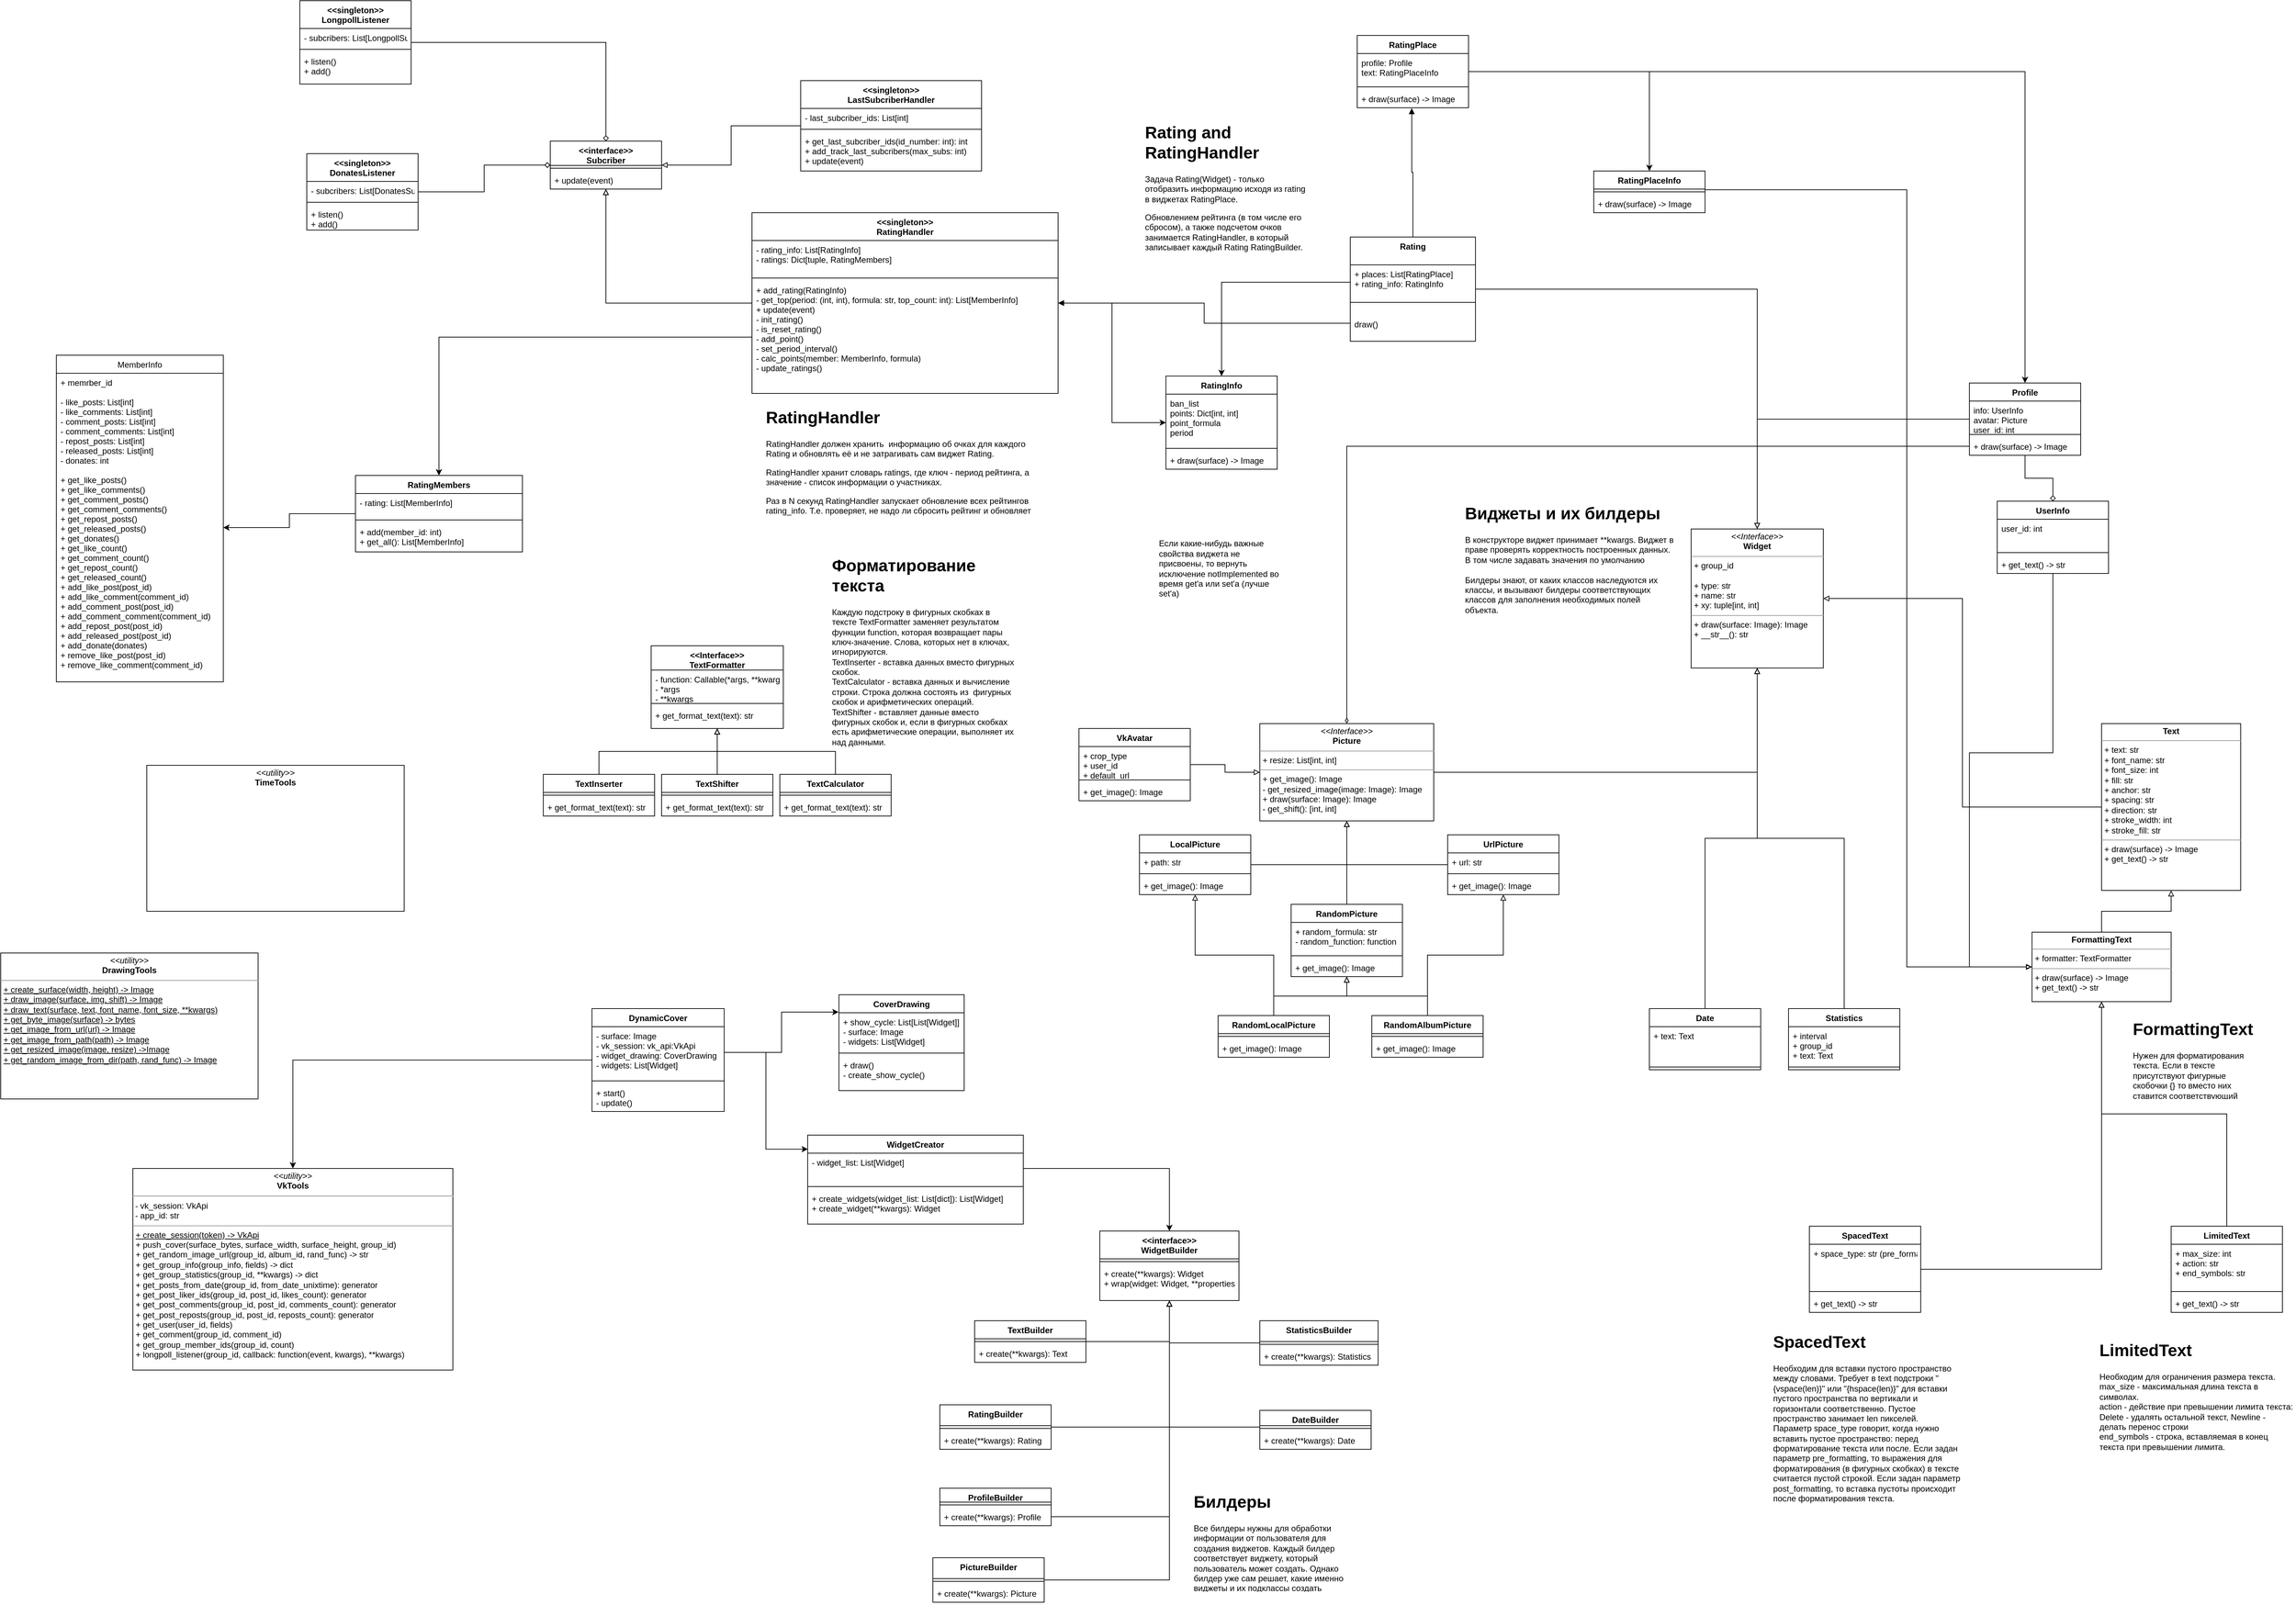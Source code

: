 <mxfile version="15.5.4" type="embed"><diagram id="C5RBs43oDa-KdzZeNtuy" name="Page-1"><mxGraphModel dx="2249" dy="1970" grid="1" gridSize="10" guides="1" tooltips="1" connect="1" arrows="1" fold="1" page="1" pageScale="1" pageWidth="827" pageHeight="1169" math="0" shadow="0"><root><mxCell id="WIyWlLk6GJQsqaUBKTNV-0"/><mxCell id="WIyWlLk6GJQsqaUBKTNV-1" parent="WIyWlLk6GJQsqaUBKTNV-0"/><mxCell id="45" style="edgeStyle=orthogonalEdgeStyle;rounded=0;orthogonalLoop=1;jettySize=auto;html=1;endArrow=classic;endFill=1;" parent="WIyWlLk6GJQsqaUBKTNV-1" source="0" target="44" edge="1"><mxGeometry relative="1" as="geometry"/></mxCell><mxCell id="0" value="DynamicCover" style="swimlane;fontStyle=1;align=center;verticalAlign=top;childLayout=stackLayout;horizontal=1;startSize=26;horizontalStack=0;resizeParent=1;resizeParentMax=0;resizeLast=0;collapsible=1;marginBottom=0;" parent="WIyWlLk6GJQsqaUBKTNV-1" vertex="1"><mxGeometry x="40" y="720" width="190" height="148" as="geometry"/></mxCell><mxCell id="1" value="- surface: Image&#10;- vk_session: vk_api:VkApi&#10;- widget_drawing: CoverDrawing&#10;- widgets: List[Widget]" style="text;strokeColor=none;fillColor=none;align=left;verticalAlign=top;spacingLeft=4;spacingRight=4;overflow=hidden;rotatable=0;points=[[0,0.5],[1,0.5]];portConstraint=eastwest;" parent="0" vertex="1"><mxGeometry y="26" width="190" height="74" as="geometry"/></mxCell><mxCell id="2" value="" style="line;strokeWidth=1;fillColor=none;align=left;verticalAlign=middle;spacingTop=-1;spacingLeft=3;spacingRight=3;rotatable=0;labelPosition=right;points=[];portConstraint=eastwest;" parent="0" vertex="1"><mxGeometry y="100" width="190" height="8" as="geometry"/></mxCell><mxCell id="3" value="+ start()&#10;- update()" style="text;strokeColor=none;fillColor=none;align=left;verticalAlign=top;spacingLeft=4;spacingRight=4;overflow=hidden;rotatable=0;points=[[0,0.5],[1,0.5]];portConstraint=eastwest;" parent="0" vertex="1"><mxGeometry y="108" width="190" height="40" as="geometry"/></mxCell><mxCell id="4" value="CoverDrawing" style="swimlane;fontStyle=1;align=center;verticalAlign=top;childLayout=stackLayout;horizontal=1;startSize=26;horizontalStack=0;resizeParent=1;resizeParentMax=0;resizeLast=0;collapsible=1;marginBottom=0;" parent="WIyWlLk6GJQsqaUBKTNV-1" vertex="1"><mxGeometry x="395" y="700" width="180" height="138" as="geometry"/></mxCell><mxCell id="5" value="+ show_cycle: List[List[Widget]]&#10;- surface: Image&#10;- widgets: List[Widget]" style="text;strokeColor=none;fillColor=none;align=left;verticalAlign=top;spacingLeft=4;spacingRight=4;overflow=hidden;rotatable=0;points=[[0,0.5],[1,0.5]];portConstraint=eastwest;" parent="4" vertex="1"><mxGeometry y="26" width="180" height="54" as="geometry"/></mxCell><mxCell id="6" value="" style="line;strokeWidth=1;fillColor=none;align=left;verticalAlign=middle;spacingTop=-1;spacingLeft=3;spacingRight=3;rotatable=0;labelPosition=right;points=[];portConstraint=eastwest;" parent="4" vertex="1"><mxGeometry y="80" width="180" height="8" as="geometry"/></mxCell><mxCell id="7" value="+ draw()&#10;- create_show_cycle()" style="text;strokeColor=none;fillColor=none;align=left;verticalAlign=top;spacingLeft=4;spacingRight=4;overflow=hidden;rotatable=0;points=[[0,0.5],[1,0.5]];portConstraint=eastwest;" parent="4" vertex="1"><mxGeometry y="88" width="180" height="50" as="geometry"/></mxCell><mxCell id="8" style="edgeStyle=orthogonalEdgeStyle;rounded=0;orthogonalLoop=1;jettySize=auto;html=1;entryX=-0.003;entryY=0.181;entryDx=0;entryDy=0;entryPerimeter=0;" parent="WIyWlLk6GJQsqaUBKTNV-1" source="1" target="4" edge="1"><mxGeometry relative="1" as="geometry"/></mxCell><mxCell id="10" value="WidgetCreator" style="swimlane;fontStyle=1;align=center;verticalAlign=top;childLayout=stackLayout;horizontal=1;startSize=26;horizontalStack=0;resizeParent=1;resizeParentMax=0;resizeLast=0;collapsible=1;marginBottom=0;" parent="WIyWlLk6GJQsqaUBKTNV-1" vertex="1"><mxGeometry x="350" y="902" width="310" height="128" as="geometry"/></mxCell><mxCell id="11" value="- widget_list: List[Widget]" style="text;strokeColor=none;fillColor=none;align=left;verticalAlign=top;spacingLeft=4;spacingRight=4;overflow=hidden;rotatable=0;points=[[0,0.5],[1,0.5]];portConstraint=eastwest;" parent="10" vertex="1"><mxGeometry y="26" width="310" height="44" as="geometry"/></mxCell><mxCell id="12" value="" style="line;strokeWidth=1;fillColor=none;align=left;verticalAlign=middle;spacingTop=-1;spacingLeft=3;spacingRight=3;rotatable=0;labelPosition=right;points=[];portConstraint=eastwest;" parent="10" vertex="1"><mxGeometry y="70" width="310" height="8" as="geometry"/></mxCell><mxCell id="13" value="+ create_widgets(widget_list: List[dict]): List[Widget]&#10;+ create_widget(**kwargs): Widget" style="text;strokeColor=none;fillColor=none;align=left;verticalAlign=top;spacingLeft=4;spacingRight=4;overflow=hidden;rotatable=0;points=[[0,0.5],[1,0.5]];portConstraint=eastwest;" parent="10" vertex="1"><mxGeometry y="78" width="310" height="50" as="geometry"/></mxCell><mxCell id="15" style="edgeStyle=orthogonalEdgeStyle;rounded=0;orthogonalLoop=1;jettySize=auto;html=1;entryX=0.001;entryY=0.158;entryDx=0;entryDy=0;entryPerimeter=0;" parent="WIyWlLk6GJQsqaUBKTNV-1" source="1" target="10" edge="1"><mxGeometry relative="1" as="geometry"/></mxCell><mxCell id="16" value="&lt;p style=&quot;margin: 0px ; margin-top: 4px ; text-align: center&quot;&gt;&lt;i&gt;&amp;lt;&amp;lt;Interface&amp;gt;&amp;gt;&lt;/i&gt;&lt;br&gt;&lt;b&gt;Widget&lt;/b&gt;&lt;/p&gt;&lt;hr size=&quot;1&quot;&gt;&lt;p style=&quot;margin: 0px ; margin-left: 4px&quot;&gt;&lt;span&gt;+ group_id&lt;/span&gt;&lt;br&gt;&lt;/p&gt;&lt;p style=&quot;margin: 0px ; margin-left: 4px&quot;&gt;&lt;br&gt;&lt;/p&gt;&lt;p style=&quot;margin: 0px ; margin-left: 4px&quot;&gt;+ type: str&lt;/p&gt;&lt;p style=&quot;margin: 0px ; margin-left: 4px&quot;&gt;+ name: str&lt;/p&gt;&lt;p style=&quot;margin: 0px ; margin-left: 4px&quot;&gt;+ xy: tuple[int, int]&lt;/p&gt;&lt;hr size=&quot;1&quot;&gt;&lt;p style=&quot;margin: 0px ; margin-left: 4px&quot;&gt;+ draw(surface: Image): Image&lt;br&gt;+ __str__(): str&lt;/p&gt;" style="verticalAlign=top;align=left;overflow=fill;fontSize=12;fontFamily=Helvetica;html=1;" parent="WIyWlLk6GJQsqaUBKTNV-1" vertex="1"><mxGeometry x="1620" y="30" width="190" height="200" as="geometry"/></mxCell><mxCell id="18" style="edgeStyle=orthogonalEdgeStyle;rounded=0;orthogonalLoop=1;jettySize=auto;html=1;endArrow=block;endFill=0;" parent="WIyWlLk6GJQsqaUBKTNV-1" source="17" target="16" edge="1"><mxGeometry relative="1" as="geometry"/></mxCell><mxCell id="17" value="&lt;p style=&quot;margin: 0px ; margin-top: 4px ; text-align: center&quot;&gt;&lt;i&gt;&amp;lt;&amp;lt;Interface&amp;gt;&amp;gt;&lt;/i&gt;&lt;br&gt;&lt;b&gt;Picture&lt;/b&gt;&lt;/p&gt;&lt;hr size=&quot;1&quot;&gt;&lt;p style=&quot;margin: 0px ; margin-left: 4px&quot;&gt;+ resize: List[int, int]&lt;br&gt;&lt;/p&gt;&lt;hr size=&quot;1&quot;&gt;&lt;p style=&quot;margin: 0px ; margin-left: 4px&quot;&gt;+ get_image(): Image&lt;/p&gt;&lt;p style=&quot;margin: 0px ; margin-left: 4px&quot;&gt;- get_resized_image(image: Image): Image&lt;/p&gt;&lt;p style=&quot;margin: 0px ; margin-left: 4px&quot;&gt;+ draw(surface: Image): Image&lt;/p&gt;&lt;p style=&quot;margin: 0px ; margin-left: 4px&quot;&gt;- get_shift(): [int, int]&lt;/p&gt;" style="verticalAlign=top;align=left;overflow=fill;fontSize=12;fontFamily=Helvetica;html=1;" parent="WIyWlLk6GJQsqaUBKTNV-1" vertex="1"><mxGeometry x="1000" y="310" width="250" height="140" as="geometry"/></mxCell><mxCell id="27" style="edgeStyle=orthogonalEdgeStyle;rounded=0;orthogonalLoop=1;jettySize=auto;html=1;endArrow=block;endFill=0;" parent="WIyWlLk6GJQsqaUBKTNV-1" source="19" target="17" edge="1"><mxGeometry relative="1" as="geometry"/></mxCell><mxCell id="19" value="LocalPicture" style="swimlane;fontStyle=1;align=center;verticalAlign=top;childLayout=stackLayout;horizontal=1;startSize=26;horizontalStack=0;resizeParent=1;resizeParentMax=0;resizeLast=0;collapsible=1;marginBottom=0;" parent="WIyWlLk6GJQsqaUBKTNV-1" vertex="1"><mxGeometry x="827" y="470" width="160" height="86" as="geometry"/></mxCell><mxCell id="20" value="+ path: str" style="text;strokeColor=none;fillColor=none;align=left;verticalAlign=top;spacingLeft=4;spacingRight=4;overflow=hidden;rotatable=0;points=[[0,0.5],[1,0.5]];portConstraint=eastwest;" parent="19" vertex="1"><mxGeometry y="26" width="160" height="26" as="geometry"/></mxCell><mxCell id="21" value="" style="line;strokeWidth=1;fillColor=none;align=left;verticalAlign=middle;spacingTop=-1;spacingLeft=3;spacingRight=3;rotatable=0;labelPosition=right;points=[];portConstraint=eastwest;" parent="19" vertex="1"><mxGeometry y="52" width="160" height="8" as="geometry"/></mxCell><mxCell id="22" value="+ get_image(): Image" style="text;strokeColor=none;fillColor=none;align=left;verticalAlign=top;spacingLeft=4;spacingRight=4;overflow=hidden;rotatable=0;points=[[0,0.5],[1,0.5]];portConstraint=eastwest;" parent="19" vertex="1"><mxGeometry y="60" width="160" height="26" as="geometry"/></mxCell><mxCell id="28" style="edgeStyle=orthogonalEdgeStyle;rounded=0;orthogonalLoop=1;jettySize=auto;html=1;endArrow=block;endFill=0;" parent="WIyWlLk6GJQsqaUBKTNV-1" source="23" target="17" edge="1"><mxGeometry relative="1" as="geometry"/></mxCell><mxCell id="23" value="UrlPicture" style="swimlane;fontStyle=1;align=center;verticalAlign=top;childLayout=stackLayout;horizontal=1;startSize=26;horizontalStack=0;resizeParent=1;resizeParentMax=0;resizeLast=0;collapsible=1;marginBottom=0;" parent="WIyWlLk6GJQsqaUBKTNV-1" vertex="1"><mxGeometry x="1270" y="470" width="160" height="86" as="geometry"/></mxCell><mxCell id="24" value="+ url: str" style="text;strokeColor=none;fillColor=none;align=left;verticalAlign=top;spacingLeft=4;spacingRight=4;overflow=hidden;rotatable=0;points=[[0,0.5],[1,0.5]];portConstraint=eastwest;" parent="23" vertex="1"><mxGeometry y="26" width="160" height="26" as="geometry"/></mxCell><mxCell id="25" value="" style="line;strokeWidth=1;fillColor=none;align=left;verticalAlign=middle;spacingTop=-1;spacingLeft=3;spacingRight=3;rotatable=0;labelPosition=right;points=[];portConstraint=eastwest;" parent="23" vertex="1"><mxGeometry y="52" width="160" height="8" as="geometry"/></mxCell><mxCell id="26" value="+ get_image(): Image" style="text;strokeColor=none;fillColor=none;align=left;verticalAlign=top;spacingLeft=4;spacingRight=4;overflow=hidden;rotatable=0;points=[[0,0.5],[1,0.5]];portConstraint=eastwest;" parent="23" vertex="1"><mxGeometry y="60" width="160" height="26" as="geometry"/></mxCell><mxCell id="255" style="edgeStyle=orthogonalEdgeStyle;rounded=0;orthogonalLoop=1;jettySize=auto;html=1;endArrow=block;endFill=0;" parent="WIyWlLk6GJQsqaUBKTNV-1" source="29" target="250" edge="1"><mxGeometry relative="1" as="geometry"/></mxCell><mxCell id="256" style="edgeStyle=orthogonalEdgeStyle;rounded=0;orthogonalLoop=1;jettySize=auto;html=1;endArrow=block;endFill=0;" parent="WIyWlLk6GJQsqaUBKTNV-1" source="29" target="19" edge="1"><mxGeometry relative="1" as="geometry"/></mxCell><mxCell id="29" value="RandomLocalPicture" style="swimlane;fontStyle=1;align=center;verticalAlign=top;childLayout=stackLayout;horizontal=1;startSize=26;horizontalStack=0;resizeParent=1;resizeParentMax=0;resizeLast=0;collapsible=1;marginBottom=0;" parent="WIyWlLk6GJQsqaUBKTNV-1" vertex="1"><mxGeometry x="940" y="730" width="160" height="60" as="geometry"/></mxCell><mxCell id="31" value="" style="line;strokeWidth=1;fillColor=none;align=left;verticalAlign=middle;spacingTop=-1;spacingLeft=3;spacingRight=3;rotatable=0;labelPosition=right;points=[];portConstraint=eastwest;" parent="29" vertex="1"><mxGeometry y="26" width="160" height="8" as="geometry"/></mxCell><mxCell id="32" value="+ get_image(): Image" style="text;strokeColor=none;fillColor=none;align=left;verticalAlign=top;spacingLeft=4;spacingRight=4;overflow=hidden;rotatable=0;points=[[0,0.5],[1,0.5]];portConstraint=eastwest;" parent="29" vertex="1"><mxGeometry y="34" width="160" height="26" as="geometry"/></mxCell><mxCell id="257" style="edgeStyle=orthogonalEdgeStyle;rounded=0;orthogonalLoop=1;jettySize=auto;html=1;endArrow=block;endFill=0;" parent="WIyWlLk6GJQsqaUBKTNV-1" source="33" target="23" edge="1"><mxGeometry relative="1" as="geometry"/></mxCell><mxCell id="258" style="edgeStyle=orthogonalEdgeStyle;rounded=0;orthogonalLoop=1;jettySize=auto;html=1;endArrow=block;endFill=0;" parent="WIyWlLk6GJQsqaUBKTNV-1" source="33" target="250" edge="1"><mxGeometry relative="1" as="geometry"/></mxCell><mxCell id="33" value="RandomAlbumPicture" style="swimlane;fontStyle=1;align=center;verticalAlign=top;childLayout=stackLayout;horizontal=1;startSize=26;horizontalStack=0;resizeParent=1;resizeParentMax=0;resizeLast=0;collapsible=1;marginBottom=0;" parent="WIyWlLk6GJQsqaUBKTNV-1" vertex="1"><mxGeometry x="1161" y="730" width="160" height="60" as="geometry"/></mxCell><mxCell id="35" value="" style="line;strokeWidth=1;fillColor=none;align=left;verticalAlign=middle;spacingTop=-1;spacingLeft=3;spacingRight=3;rotatable=0;labelPosition=right;points=[];portConstraint=eastwest;" parent="33" vertex="1"><mxGeometry y="26" width="160" height="8" as="geometry"/></mxCell><mxCell id="36" value="+ get_image(): Image" style="text;strokeColor=none;fillColor=none;align=left;verticalAlign=top;spacingLeft=4;spacingRight=4;overflow=hidden;rotatable=0;points=[[0,0.5],[1,0.5]];portConstraint=eastwest;" parent="33" vertex="1"><mxGeometry y="34" width="160" height="26" as="geometry"/></mxCell><mxCell id="40" value="&lt;p style=&quot;margin: 0px ; margin-top: 4px ; text-align: center&quot;&gt;&lt;i&gt;&amp;lt;&amp;lt;utility&amp;gt;&amp;gt;&lt;/i&gt;&lt;br&gt;&lt;b&gt;DrawingTools&lt;/b&gt;&lt;/p&gt;&lt;hr size=&quot;1&quot;&gt;&lt;p style=&quot;margin: 0px ; margin-left: 4px&quot;&gt;&lt;u&gt;+ create_surface(width, height) -&amp;gt; Image&lt;/u&gt;&lt;/p&gt;&lt;p style=&quot;margin: 0px ; margin-left: 4px&quot;&gt;&lt;u&gt;+ draw_image(surface, img, shift) -&amp;gt; Image&lt;/u&gt;&lt;/p&gt;&lt;p style=&quot;margin: 0px ; margin-left: 4px&quot;&gt;&lt;u&gt;+ draw_text(surface, text, font_name, font_size, **kwargs)&lt;/u&gt;&lt;/p&gt;&lt;p style=&quot;margin: 0px ; margin-left: 4px&quot;&gt;&lt;u&gt;+ get_byte_image(surface) -&amp;gt; bytes&lt;/u&gt;&lt;/p&gt;&lt;p style=&quot;margin: 0px ; margin-left: 4px&quot;&gt;&lt;u&gt;+ get_image_from_url(url) -&amp;gt; Image&lt;/u&gt;&lt;/p&gt;&lt;p style=&quot;margin: 0px ; margin-left: 4px&quot;&gt;&lt;u&gt;+ get_image_from_path(path) -&amp;gt; Image&lt;/u&gt;&lt;/p&gt;&lt;p style=&quot;margin: 0px ; margin-left: 4px&quot;&gt;&lt;u&gt;+ get_resized_image(image, resize) -&amp;gt;Image&lt;/u&gt;&lt;/p&gt;&lt;p style=&quot;margin: 0px ; margin-left: 4px&quot;&gt;&lt;u&gt;+ get_random_image_from_dir(path, rand_func) -&amp;gt; Image&lt;/u&gt;&lt;/p&gt;" style="verticalAlign=top;align=left;overflow=fill;fontSize=12;fontFamily=Helvetica;html=1;" parent="WIyWlLk6GJQsqaUBKTNV-1" vertex="1"><mxGeometry x="-810" y="640" width="370" height="210" as="geometry"/></mxCell><mxCell id="44" value="&lt;p style=&quot;margin: 0px ; margin-top: 4px ; text-align: center&quot;&gt;&lt;i&gt;&amp;lt;&amp;lt;utility&amp;gt;&amp;gt;&lt;/i&gt;&lt;br&gt;&lt;b&gt;VkTools&lt;/b&gt;&lt;/p&gt;&lt;hr&gt;&amp;nbsp;- vk_session: VkApi&lt;br&gt;&amp;nbsp;- app_id: str&lt;br&gt;&lt;hr size=&quot;1&quot;&gt;&lt;p style=&quot;margin: 0px ; margin-left: 4px&quot;&gt;&lt;u&gt;+ create_session(token) -&amp;gt; VkApi&lt;/u&gt;&lt;/p&gt;&lt;p style=&quot;margin: 0px ; margin-left: 4px&quot;&gt;+ push_cover(surface_bytes, surface_width, surface_height, group_id)&lt;/p&gt;&lt;p style=&quot;margin: 0px ; margin-left: 4px&quot;&gt;+ get_random_image_url(group_id, album_id, rand_func) -&amp;gt; str&lt;/p&gt;&lt;p style=&quot;margin: 0px ; margin-left: 4px&quot;&gt;+ get_group_info(group_info, fields) -&amp;gt; dict&lt;/p&gt;&lt;p style=&quot;margin: 0px ; margin-left: 4px&quot;&gt;+ get_group_statistics(group_id, **kwargs) -&amp;gt; dict&lt;/p&gt;&lt;p style=&quot;margin: 0px ; margin-left: 4px&quot;&gt;+ get_posts_from_date(group_id, from_date_unixtime): generator&lt;/p&gt;&lt;p style=&quot;margin: 0px ; margin-left: 4px&quot;&gt;+ get_post_liker_ids(group_id, post_id, likes_count): generator&lt;/p&gt;&lt;p style=&quot;margin: 0px ; margin-left: 4px&quot;&gt;+ get_post_comments(group_id, post_id, comments_count): generator&lt;/p&gt;&lt;p style=&quot;margin: 0px ; margin-left: 4px&quot;&gt;+ get_post_reposts(group_id, post_id, reposts_count): generator&lt;/p&gt;&lt;p style=&quot;margin: 0px ; margin-left: 4px&quot;&gt;+ get_user(user_id, fields)&lt;/p&gt;&lt;p style=&quot;margin: 0px ; margin-left: 4px&quot;&gt;+ get_comment(group_id, comment_id)&lt;/p&gt;&lt;p style=&quot;margin: 0px ; margin-left: 4px&quot;&gt;+ get_group_member_ids(group_id, count)&lt;/p&gt;&lt;p style=&quot;margin: 0px ; margin-left: 4px&quot;&gt;+ longpoll_listener(group_id, callback: function(event, kwargs), **kwargs)&lt;/p&gt;" style="verticalAlign=top;align=left;overflow=fill;fontSize=12;fontFamily=Helvetica;html=1;" parent="WIyWlLk6GJQsqaUBKTNV-1" vertex="1"><mxGeometry x="-620" y="950" width="460" height="290" as="geometry"/></mxCell><mxCell id="155" style="edgeStyle=orthogonalEdgeStyle;rounded=0;orthogonalLoop=1;jettySize=auto;html=1;entryX=1;entryY=0.5;entryDx=0;entryDy=0;endArrow=block;endFill=0;" parent="WIyWlLk6GJQsqaUBKTNV-1" source="46" target="16" edge="1"><mxGeometry relative="1" as="geometry"/></mxCell><mxCell id="46" value="&lt;p style=&quot;margin: 0px ; margin-top: 4px ; text-align: center&quot;&gt;&lt;b&gt;Text&lt;/b&gt;&lt;/p&gt;&lt;hr size=&quot;1&quot;&gt;&lt;p style=&quot;margin: 0px ; margin-left: 4px&quot;&gt;+ text: str&lt;br&gt;&lt;/p&gt;&lt;p style=&quot;margin: 0px ; margin-left: 4px&quot;&gt;+ font_name: str&lt;/p&gt;&lt;p style=&quot;margin: 0px ; margin-left: 4px&quot;&gt;+ font_size: int&lt;/p&gt;&lt;p style=&quot;margin: 0px ; margin-left: 4px&quot;&gt;+ fill: str&lt;/p&gt;&lt;p style=&quot;margin: 0px ; margin-left: 4px&quot;&gt;+ anchor: str&lt;/p&gt;&lt;p style=&quot;margin: 0px ; margin-left: 4px&quot;&gt;+ spacing: str&lt;/p&gt;&lt;p style=&quot;margin: 0px ; margin-left: 4px&quot;&gt;+ direction: str&lt;/p&gt;&lt;p style=&quot;margin: 0px ; margin-left: 4px&quot;&gt;+ stroke_width: int&lt;/p&gt;&lt;p style=&quot;margin: 0px ; margin-left: 4px&quot;&gt;+ stroke_fill: str&lt;/p&gt;&lt;hr size=&quot;1&quot;&gt;&lt;p style=&quot;margin: 0px ; margin-left: 4px&quot;&gt;+ draw(surface) -&amp;gt; Image&lt;br&gt;&lt;/p&gt;&lt;p style=&quot;margin: 0px ; margin-left: 4px&quot;&gt;+ get_text() -&amp;gt; str&lt;/p&gt;" style="verticalAlign=top;align=left;overflow=fill;fontSize=12;fontFamily=Helvetica;html=1;" parent="WIyWlLk6GJQsqaUBKTNV-1" vertex="1"><mxGeometry x="2210" y="310" width="200" height="240" as="geometry"/></mxCell><mxCell id="277" style="edgeStyle=orthogonalEdgeStyle;rounded=0;orthogonalLoop=1;jettySize=auto;html=1;endArrow=block;endFill=0;" parent="WIyWlLk6GJQsqaUBKTNV-1" source="49" target="275" edge="1"><mxGeometry relative="1" as="geometry"/></mxCell><mxCell id="49" value="LimitedText" style="swimlane;fontStyle=1;align=center;verticalAlign=top;childLayout=stackLayout;horizontal=1;startSize=26;horizontalStack=0;resizeParent=1;resizeParentMax=0;resizeLast=0;collapsible=1;marginBottom=0;" parent="WIyWlLk6GJQsqaUBKTNV-1" vertex="1"><mxGeometry x="2310" y="1033" width="160" height="124" as="geometry"/></mxCell><mxCell id="50" value="+ max_size: int&#10;+ action: str&#10;+ end_symbols: str" style="text;strokeColor=none;fillColor=none;align=left;verticalAlign=top;spacingLeft=4;spacingRight=4;overflow=hidden;rotatable=0;points=[[0,0.5],[1,0.5]];portConstraint=eastwest;" parent="49" vertex="1"><mxGeometry y="26" width="160" height="64" as="geometry"/></mxCell><mxCell id="51" value="" style="line;strokeWidth=1;fillColor=none;align=left;verticalAlign=middle;spacingTop=-1;spacingLeft=3;spacingRight=3;rotatable=0;labelPosition=right;points=[];portConstraint=eastwest;" parent="49" vertex="1"><mxGeometry y="90" width="160" height="8" as="geometry"/></mxCell><mxCell id="52" value="+ get_text() -&gt; str" style="text;strokeColor=none;fillColor=none;align=left;verticalAlign=top;spacingLeft=4;spacingRight=4;overflow=hidden;rotatable=0;points=[[0,0.5],[1,0.5]];portConstraint=eastwest;" parent="49" vertex="1"><mxGeometry y="98" width="160" height="26" as="geometry"/></mxCell><mxCell id="286" style="edgeStyle=orthogonalEdgeStyle;rounded=0;orthogonalLoop=1;jettySize=auto;html=1;endArrow=block;endFill=0;" parent="WIyWlLk6GJQsqaUBKTNV-1" source="60" target="16" edge="1"><mxGeometry relative="1" as="geometry"/></mxCell><mxCell id="60" value="Statistics" style="swimlane;fontStyle=1;align=center;verticalAlign=top;childLayout=stackLayout;horizontal=1;startSize=26;horizontalStack=0;resizeParent=1;resizeParentMax=0;resizeLast=0;collapsible=1;marginBottom=0;" parent="WIyWlLk6GJQsqaUBKTNV-1" vertex="1"><mxGeometry x="1760" y="720" width="160" height="88" as="geometry"/></mxCell><mxCell id="61" value="+ interval&#10;+ group_id&#10;+ text: Text" style="text;strokeColor=none;fillColor=none;align=left;verticalAlign=top;spacingLeft=4;spacingRight=4;overflow=hidden;rotatable=0;points=[[0,0.5],[1,0.5]];portConstraint=eastwest;" parent="60" vertex="1"><mxGeometry y="26" width="160" height="54" as="geometry"/></mxCell><mxCell id="62" value="" style="line;strokeWidth=1;fillColor=none;align=left;verticalAlign=middle;spacingTop=-1;spacingLeft=3;spacingRight=3;rotatable=0;labelPosition=right;points=[];portConstraint=eastwest;" parent="60" vertex="1"><mxGeometry y="80" width="160" height="8" as="geometry"/></mxCell><mxCell id="74" style="edgeStyle=orthogonalEdgeStyle;rounded=0;orthogonalLoop=1;jettySize=auto;html=1;endArrow=block;endFill=0;" parent="WIyWlLk6GJQsqaUBKTNV-1" source="70" target="16" edge="1"><mxGeometry relative="1" as="geometry"/></mxCell><mxCell id="300" style="edgeStyle=orthogonalEdgeStyle;rounded=0;orthogonalLoop=1;jettySize=auto;html=1;endArrow=diamond;endFill=0;" edge="1" parent="WIyWlLk6GJQsqaUBKTNV-1" source="70" target="295"><mxGeometry relative="1" as="geometry"/></mxCell><mxCell id="70" value="Profile" style="swimlane;fontStyle=1;align=center;verticalAlign=top;childLayout=stackLayout;horizontal=1;startSize=26;horizontalStack=0;resizeParent=1;resizeParentMax=0;resizeLast=0;collapsible=1;marginBottom=0;" parent="WIyWlLk6GJQsqaUBKTNV-1" vertex="1"><mxGeometry x="2020" y="-180" width="160" height="104" as="geometry"/></mxCell><mxCell id="71" value="info: UserInfo&#10;avatar: Picture&#10;user_id: int" style="text;strokeColor=none;fillColor=none;align=left;verticalAlign=top;spacingLeft=4;spacingRight=4;overflow=hidden;rotatable=0;points=[[0,0.5],[1,0.5]];portConstraint=eastwest;" parent="70" vertex="1"><mxGeometry y="26" width="160" height="44" as="geometry"/></mxCell><mxCell id="72" value="" style="line;strokeWidth=1;fillColor=none;align=left;verticalAlign=middle;spacingTop=-1;spacingLeft=3;spacingRight=3;rotatable=0;labelPosition=right;points=[];portConstraint=eastwest;" parent="70" vertex="1"><mxGeometry y="70" width="160" height="8" as="geometry"/></mxCell><mxCell id="73" value="+ draw(surface) -&gt; Image" style="text;strokeColor=none;fillColor=none;align=left;verticalAlign=top;spacingLeft=4;spacingRight=4;overflow=hidden;rotatable=0;points=[[0,0.5],[1,0.5]];portConstraint=eastwest;" parent="70" vertex="1"><mxGeometry y="78" width="160" height="26" as="geometry"/></mxCell><mxCell id="76" style="edgeStyle=orthogonalEdgeStyle;rounded=0;orthogonalLoop=1;jettySize=auto;html=1;endArrow=diamondThin;endFill=0;" parent="WIyWlLk6GJQsqaUBKTNV-1" source="73" target="17" edge="1"><mxGeometry relative="1" as="geometry"/></mxCell><mxCell id="85" style="edgeStyle=orthogonalEdgeStyle;rounded=0;orthogonalLoop=1;jettySize=auto;html=1;endArrow=block;endFill=0;" parent="WIyWlLk6GJQsqaUBKTNV-1" source="81" target="16" edge="1"><mxGeometry relative="1" as="geometry"/></mxCell><mxCell id="208" style="edgeStyle=orthogonalEdgeStyle;rounded=0;orthogonalLoop=1;jettySize=auto;html=1;endArrow=block;endFill=1;entryX=0.49;entryY=1.026;entryDx=0;entryDy=0;entryPerimeter=0;" parent="WIyWlLk6GJQsqaUBKTNV-1" source="81" target="103" edge="1"><mxGeometry relative="1" as="geometry"/></mxCell><mxCell id="81" value="Rating" style="swimlane;fontStyle=1;align=center;verticalAlign=top;childLayout=stackLayout;horizontal=1;startSize=40;horizontalStack=0;resizeParent=1;resizeParentMax=0;resizeLast=0;collapsible=1;marginBottom=0;" parent="WIyWlLk6GJQsqaUBKTNV-1" vertex="1"><mxGeometry x="1130" y="-390" width="180" height="150" as="geometry"/></mxCell><mxCell id="82" value="+ places: List[RatingPlace]&#10;+ rating_info: RatingInfo&#10;" style="text;strokeColor=none;fillColor=none;align=left;verticalAlign=top;spacingLeft=4;spacingRight=4;overflow=hidden;rotatable=0;points=[[0,0.5],[1,0.5]];portConstraint=eastwest;" parent="81" vertex="1"><mxGeometry y="40" width="180" height="50" as="geometry"/></mxCell><mxCell id="83" value="" style="line;strokeWidth=1;fillColor=none;align=left;verticalAlign=middle;spacingTop=-1;spacingLeft=3;spacingRight=3;rotatable=0;labelPosition=right;points=[];portConstraint=eastwest;" parent="81" vertex="1"><mxGeometry y="90" width="180" height="8" as="geometry"/></mxCell><mxCell id="84" value="&#10;draw()" style="text;strokeColor=none;fillColor=none;align=left;verticalAlign=top;spacingLeft=4;spacingRight=4;overflow=hidden;rotatable=0;points=[[0,0.5],[1,0.5]];portConstraint=eastwest;" parent="81" vertex="1"><mxGeometry y="98" width="180" height="52" as="geometry"/></mxCell><mxCell id="246" style="edgeStyle=orthogonalEdgeStyle;rounded=0;orthogonalLoop=1;jettySize=auto;html=1;endArrow=diamond;endFill=0;" parent="WIyWlLk6GJQsqaUBKTNV-1" source="90" target="198" edge="1"><mxGeometry relative="1" as="geometry"/></mxCell><mxCell id="90" value="&lt;&lt;singleton&gt;&gt;&#10;LongpollListener" style="swimlane;fontStyle=1;align=center;verticalAlign=top;childLayout=stackLayout;horizontal=1;startSize=40;horizontalStack=0;resizeParent=1;resizeParentMax=0;resizeLast=0;collapsible=1;marginBottom=0;rounded=0;shadow=0;glass=0;sketch=0;" parent="WIyWlLk6GJQsqaUBKTNV-1" vertex="1"><mxGeometry x="-380" y="-730" width="160" height="120" as="geometry"/></mxCell><mxCell id="91" value="- subcribers: List[LongpollSubcriber]" style="text;strokeColor=none;fillColor=none;align=left;verticalAlign=top;spacingLeft=4;spacingRight=4;overflow=hidden;rotatable=0;points=[[0,0.5],[1,0.5]];portConstraint=eastwest;rounded=0;shadow=0;glass=0;sketch=0;" parent="90" vertex="1"><mxGeometry y="40" width="160" height="26" as="geometry"/></mxCell><mxCell id="92" value="" style="line;strokeWidth=1;fillColor=none;align=left;verticalAlign=middle;spacingTop=-1;spacingLeft=3;spacingRight=3;rotatable=0;labelPosition=right;points=[];portConstraint=eastwest;rounded=0;shadow=0;glass=0;sketch=0;" parent="90" vertex="1"><mxGeometry y="66" width="160" height="8" as="geometry"/></mxCell><mxCell id="93" value="+ listen()&#10;+ add()" style="text;strokeColor=none;fillColor=none;align=left;verticalAlign=top;spacingLeft=4;spacingRight=4;overflow=hidden;rotatable=0;points=[[0,0.5],[1,0.5]];portConstraint=eastwest;rounded=0;shadow=0;glass=0;sketch=0;" parent="90" vertex="1"><mxGeometry y="74" width="160" height="46" as="geometry"/></mxCell><mxCell id="96" value="MemberInfo" style="swimlane;fontStyle=0;childLayout=stackLayout;horizontal=1;startSize=26;fillColor=none;horizontalStack=0;resizeParent=1;resizeParentMax=0;resizeLast=0;collapsible=1;marginBottom=0;rounded=0;shadow=0;glass=0;sketch=0;" parent="WIyWlLk6GJQsqaUBKTNV-1" vertex="1"><mxGeometry x="-730" y="-220" width="240" height="470" as="geometry"/></mxCell><mxCell id="97" value="+ memrber_id&#10;&#10;- like_posts: List[int]&#10;- like_comments: List[int]&#10;- comment_posts: List[int]&#10;- comment_comments: List[int]&#10;- repost_posts: List[int]&#10;- released_posts: List[int]&#10;- donates: int&#10;&#10;+ get_like_posts()&#10;+ get_like_comments()&#10;+ get_comment_posts()&#10;+ get_comment_comments()&#10;+ get_repost_posts()&#10;+ get_released_posts()&#10;+ get_donates()&#10;+ get_like_count()&#10;+ get_comment_count()&#10;+ get_repost_count()&#10;+ get_released_count()&#10;+ add_like_post(post_id)&#10;+ add_like_comment(comment_id)&#10;+ add_comment_post(post_id)&#10;+ add_comment_comment(comment_id)&#10;+ add_repost_post(post_id)&#10;+ add_released_post(post_id)&#10;+ add_donate(donates)&#10;+ remove_like_post(post_id)&#10;+ remove_like_comment(comment_id)" style="text;strokeColor=none;fillColor=none;align=left;verticalAlign=top;spacingLeft=4;spacingRight=4;overflow=hidden;rotatable=0;points=[[0,0.5],[1,0.5]];portConstraint=eastwest;rounded=0;shadow=0;glass=0;sketch=0;" parent="96" vertex="1"><mxGeometry y="26" width="240" height="444" as="geometry"/></mxCell><mxCell id="104" style="edgeStyle=orthogonalEdgeStyle;rounded=0;orthogonalLoop=1;jettySize=auto;html=1;endArrow=classic;endFill=1;" parent="WIyWlLk6GJQsqaUBKTNV-1" source="100" target="70" edge="1"><mxGeometry relative="1" as="geometry"><mxPoint x="2083" y="-180" as="targetPoint"/></mxGeometry></mxCell><mxCell id="307" style="edgeStyle=orthogonalEdgeStyle;rounded=0;orthogonalLoop=1;jettySize=auto;html=1;endArrow=classic;endFill=1;" edge="1" parent="WIyWlLk6GJQsqaUBKTNV-1" source="100" target="301"><mxGeometry relative="1" as="geometry"/></mxCell><mxCell id="100" value="RatingPlace" style="swimlane;fontStyle=1;align=center;verticalAlign=top;childLayout=stackLayout;horizontal=1;startSize=26;horizontalStack=0;resizeParent=1;resizeParentMax=0;resizeLast=0;collapsible=1;marginBottom=0;rounded=0;shadow=0;glass=0;sketch=0;" parent="WIyWlLk6GJQsqaUBKTNV-1" vertex="1"><mxGeometry x="1140" y="-680" width="160" height="104" as="geometry"/></mxCell><mxCell id="101" value="profile: Profile&#10;text: RatingPlaceInfo" style="text;strokeColor=none;fillColor=none;align=left;verticalAlign=top;spacingLeft=4;spacingRight=4;overflow=hidden;rotatable=0;points=[[0,0.5],[1,0.5]];portConstraint=eastwest;rounded=0;shadow=0;glass=0;sketch=0;" parent="100" vertex="1"><mxGeometry y="26" width="160" height="44" as="geometry"/></mxCell><mxCell id="102" value="" style="line;strokeWidth=1;fillColor=none;align=left;verticalAlign=middle;spacingTop=-1;spacingLeft=3;spacingRight=3;rotatable=0;labelPosition=right;points=[];portConstraint=eastwest;rounded=0;shadow=0;glass=0;sketch=0;" parent="100" vertex="1"><mxGeometry y="70" width="160" height="8" as="geometry"/></mxCell><mxCell id="103" value="+ draw(surface) -&gt; Image" style="text;strokeColor=none;fillColor=none;align=left;verticalAlign=top;spacingLeft=4;spacingRight=4;overflow=hidden;rotatable=0;points=[[0,0.5],[1,0.5]];portConstraint=eastwest;rounded=0;shadow=0;glass=0;sketch=0;" parent="100" vertex="1"><mxGeometry y="78" width="160" height="26" as="geometry"/></mxCell><mxCell id="113" value="&lt;&lt;interface&gt;&gt;&#10;WidgetBuilder" style="swimlane;fontStyle=1;align=center;verticalAlign=top;childLayout=stackLayout;horizontal=1;startSize=40;horizontalStack=0;resizeParent=1;resizeParentMax=0;resizeLast=0;collapsible=1;marginBottom=0;rounded=0;shadow=0;glass=0;sketch=0;" parent="WIyWlLk6GJQsqaUBKTNV-1" vertex="1"><mxGeometry x="770" y="1040" width="200" height="100" as="geometry"/></mxCell><mxCell id="115" value="" style="line;strokeWidth=1;fillColor=none;align=left;verticalAlign=middle;spacingTop=-1;spacingLeft=3;spacingRight=3;rotatable=0;labelPosition=right;points=[];portConstraint=eastwest;rounded=0;shadow=0;glass=0;sketch=0;" parent="113" vertex="1"><mxGeometry y="40" width="200" height="8" as="geometry"/></mxCell><mxCell id="116" value="+ create(**kwargs): Widget&#10;+ wrap(widget: Widget, **properties) " style="text;strokeColor=none;fillColor=none;align=left;verticalAlign=top;spacingLeft=4;spacingRight=4;overflow=hidden;rotatable=0;points=[[0,0.5],[1,0.5]];portConstraint=eastwest;rounded=0;shadow=0;glass=0;sketch=0;" parent="113" vertex="1"><mxGeometry y="48" width="200" height="52" as="geometry"/></mxCell><mxCell id="141" style="edgeStyle=orthogonalEdgeStyle;rounded=0;orthogonalLoop=1;jettySize=auto;html=1;endArrow=block;endFill=0;" parent="WIyWlLk6GJQsqaUBKTNV-1" source="117" target="113" edge="1"><mxGeometry relative="1" as="geometry"/></mxCell><mxCell id="117" value="PictureBuilder" style="swimlane;fontStyle=1;align=center;verticalAlign=top;childLayout=stackLayout;horizontal=1;startSize=30;horizontalStack=0;resizeParent=1;resizeParentMax=0;resizeLast=0;collapsible=1;marginBottom=0;rounded=0;shadow=0;glass=0;sketch=0;" parent="WIyWlLk6GJQsqaUBKTNV-1" vertex="1"><mxGeometry x="530" y="1510" width="160" height="64" as="geometry"/></mxCell><mxCell id="118" value="" style="line;strokeWidth=1;fillColor=none;align=left;verticalAlign=middle;spacingTop=-1;spacingLeft=3;spacingRight=3;rotatable=0;labelPosition=right;points=[];portConstraint=eastwest;rounded=0;shadow=0;glass=0;sketch=0;" parent="117" vertex="1"><mxGeometry y="30" width="160" height="8" as="geometry"/></mxCell><mxCell id="119" value="+ create(**kwargs): Picture" style="text;strokeColor=none;fillColor=none;align=left;verticalAlign=top;spacingLeft=4;spacingRight=4;overflow=hidden;rotatable=0;points=[[0,0.5],[1,0.5]];portConstraint=eastwest;rounded=0;shadow=0;glass=0;sketch=0;" parent="117" vertex="1"><mxGeometry y="38" width="160" height="26" as="geometry"/></mxCell><mxCell id="291" style="edgeStyle=orthogonalEdgeStyle;rounded=0;orthogonalLoop=1;jettySize=auto;html=1;endArrow=block;endFill=0;" parent="WIyWlLk6GJQsqaUBKTNV-1" source="129" target="116" edge="1"><mxGeometry relative="1" as="geometry"><Array as="points"><mxPoint x="870" y="1322"/></Array></mxGeometry></mxCell><mxCell id="129" value="DateBuilder" style="swimlane;fontStyle=1;align=center;verticalAlign=top;childLayout=stackLayout;horizontal=1;startSize=22;horizontalStack=0;resizeParent=1;resizeParentMax=0;resizeLast=0;collapsible=1;marginBottom=0;rounded=0;shadow=0;glass=0;sketch=0;" parent="WIyWlLk6GJQsqaUBKTNV-1" vertex="1"><mxGeometry x="1000" y="1298" width="160" height="56" as="geometry"/></mxCell><mxCell id="130" value="" style="line;strokeWidth=1;fillColor=none;align=left;verticalAlign=middle;spacingTop=-1;spacingLeft=3;spacingRight=3;rotatable=0;labelPosition=right;points=[];portConstraint=eastwest;rounded=0;shadow=0;glass=0;sketch=0;" parent="129" vertex="1"><mxGeometry y="22" width="160" height="8" as="geometry"/></mxCell><mxCell id="131" value="+ create(**kwargs): Date" style="text;strokeColor=none;fillColor=none;align=left;verticalAlign=top;spacingLeft=4;spacingRight=4;overflow=hidden;rotatable=0;points=[[0,0.5],[1,0.5]];portConstraint=eastwest;rounded=0;shadow=0;glass=0;sketch=0;" parent="129" vertex="1"><mxGeometry y="30" width="160" height="26" as="geometry"/></mxCell><mxCell id="132" value="ProfileBuilder" style="swimlane;fontStyle=1;align=center;verticalAlign=top;childLayout=stackLayout;horizontal=1;startSize=20;horizontalStack=0;resizeParent=1;resizeParentMax=0;resizeLast=0;collapsible=1;marginBottom=0;rounded=0;shadow=0;glass=0;sketch=0;" parent="WIyWlLk6GJQsqaUBKTNV-1" vertex="1"><mxGeometry x="540" y="1410" width="160" height="54" as="geometry"/></mxCell><mxCell id="133" value="" style="line;strokeWidth=1;fillColor=none;align=left;verticalAlign=middle;spacingTop=-1;spacingLeft=3;spacingRight=3;rotatable=0;labelPosition=right;points=[];portConstraint=eastwest;rounded=0;shadow=0;glass=0;sketch=0;" parent="132" vertex="1"><mxGeometry y="20" width="160" height="8" as="geometry"/></mxCell><mxCell id="134" value="+ create(**kwargs): Profile" style="text;strokeColor=none;fillColor=none;align=left;verticalAlign=top;spacingLeft=4;spacingRight=4;overflow=hidden;rotatable=0;points=[[0,0.5],[1,0.5]];portConstraint=eastwest;rounded=0;shadow=0;glass=0;sketch=0;" parent="132" vertex="1"><mxGeometry y="28" width="160" height="26" as="geometry"/></mxCell><mxCell id="138" style="edgeStyle=orthogonalEdgeStyle;rounded=0;orthogonalLoop=1;jettySize=auto;html=1;endArrow=block;endFill=0;" parent="WIyWlLk6GJQsqaUBKTNV-1" source="135" target="113" edge="1"><mxGeometry relative="1" as="geometry"/></mxCell><mxCell id="135" value="RatingBuilder" style="swimlane;fontStyle=1;align=center;verticalAlign=top;childLayout=stackLayout;horizontal=1;startSize=30;horizontalStack=0;resizeParent=1;resizeParentMax=0;resizeLast=0;collapsible=1;marginBottom=0;rounded=0;shadow=0;glass=0;sketch=0;" parent="WIyWlLk6GJQsqaUBKTNV-1" vertex="1"><mxGeometry x="540" y="1290" width="160" height="64" as="geometry"/></mxCell><mxCell id="136" value="" style="line;strokeWidth=1;fillColor=none;align=left;verticalAlign=middle;spacingTop=-1;spacingLeft=3;spacingRight=3;rotatable=0;labelPosition=right;points=[];portConstraint=eastwest;rounded=0;shadow=0;glass=0;sketch=0;" parent="135" vertex="1"><mxGeometry y="30" width="160" height="8" as="geometry"/></mxCell><mxCell id="137" value="+ create(**kwargs): Rating" style="text;strokeColor=none;fillColor=none;align=left;verticalAlign=top;spacingLeft=4;spacingRight=4;overflow=hidden;rotatable=0;points=[[0,0.5],[1,0.5]];portConstraint=eastwest;rounded=0;shadow=0;glass=0;sketch=0;" parent="135" vertex="1"><mxGeometry y="38" width="160" height="26" as="geometry"/></mxCell><mxCell id="292" style="edgeStyle=orthogonalEdgeStyle;rounded=0;orthogonalLoop=1;jettySize=auto;html=1;endArrow=block;endFill=0;" parent="WIyWlLk6GJQsqaUBKTNV-1" source="126" target="113" edge="1"><mxGeometry relative="1" as="geometry"/></mxCell><mxCell id="126" value="StatisticsBuilder" style="swimlane;fontStyle=1;align=center;verticalAlign=top;childLayout=stackLayout;horizontal=1;startSize=30;horizontalStack=0;resizeParent=1;resizeParentMax=0;resizeLast=0;collapsible=1;marginBottom=0;rounded=0;shadow=0;glass=0;sketch=0;" parent="WIyWlLk6GJQsqaUBKTNV-1" vertex="1"><mxGeometry x="1000" y="1169" width="170" height="64" as="geometry"/></mxCell><mxCell id="127" value="" style="line;strokeWidth=1;fillColor=none;align=left;verticalAlign=middle;spacingTop=-1;spacingLeft=3;spacingRight=3;rotatable=0;labelPosition=right;points=[];portConstraint=eastwest;rounded=0;shadow=0;glass=0;sketch=0;" parent="126" vertex="1"><mxGeometry y="30" width="170" height="8" as="geometry"/></mxCell><mxCell id="128" value="+ create(**kwargs): Statistics" style="text;strokeColor=none;fillColor=none;align=left;verticalAlign=top;spacingLeft=4;spacingRight=4;overflow=hidden;rotatable=0;points=[[0,0.5],[1,0.5]];portConstraint=eastwest;rounded=0;shadow=0;glass=0;sketch=0;" parent="126" vertex="1"><mxGeometry y="38" width="170" height="26" as="geometry"/></mxCell><mxCell id="146" style="edgeStyle=orthogonalEdgeStyle;rounded=0;orthogonalLoop=1;jettySize=auto;html=1;endArrow=block;endFill=0;" parent="WIyWlLk6GJQsqaUBKTNV-1" source="134" target="113" edge="1"><mxGeometry relative="1" as="geometry"/></mxCell><mxCell id="160" style="edgeStyle=orthogonalEdgeStyle;rounded=0;orthogonalLoop=1;jettySize=auto;html=1;endArrow=block;endFill=0;" parent="WIyWlLk6GJQsqaUBKTNV-1" source="156" target="113" edge="1"><mxGeometry relative="1" as="geometry"/></mxCell><mxCell id="156" value="TextBuilder" style="swimlane;fontStyle=1;align=center;verticalAlign=top;childLayout=stackLayout;horizontal=1;startSize=26;horizontalStack=0;resizeParent=1;resizeParentMax=0;resizeLast=0;collapsible=1;marginBottom=0;rounded=0;shadow=0;glass=0;sketch=0;" parent="WIyWlLk6GJQsqaUBKTNV-1" vertex="1"><mxGeometry x="590" y="1169" width="160" height="60" as="geometry"/></mxCell><mxCell id="158" value="" style="line;strokeWidth=1;fillColor=none;align=left;verticalAlign=middle;spacingTop=-1;spacingLeft=3;spacingRight=3;rotatable=0;labelPosition=right;points=[];portConstraint=eastwest;rounded=0;shadow=0;glass=0;sketch=0;" parent="156" vertex="1"><mxGeometry y="26" width="160" height="8" as="geometry"/></mxCell><mxCell id="159" value="+ create(**kwargs): Text" style="text;strokeColor=none;fillColor=none;align=left;verticalAlign=top;spacingLeft=4;spacingRight=4;overflow=hidden;rotatable=0;points=[[0,0.5],[1,0.5]];portConstraint=eastwest;rounded=0;shadow=0;glass=0;sketch=0;" parent="156" vertex="1"><mxGeometry y="34" width="160" height="26" as="geometry"/></mxCell><mxCell id="165" style="edgeStyle=orthogonalEdgeStyle;rounded=0;orthogonalLoop=1;jettySize=auto;html=1;endArrow=classic;endFill=1;" parent="WIyWlLk6GJQsqaUBKTNV-1" source="11" target="113" edge="1"><mxGeometry relative="1" as="geometry"/></mxCell><mxCell id="245" style="edgeStyle=orthogonalEdgeStyle;rounded=0;orthogonalLoop=1;jettySize=auto;html=1;endArrow=diamond;endFill=0;" parent="WIyWlLk6GJQsqaUBKTNV-1" source="167" target="198" edge="1"><mxGeometry relative="1" as="geometry"/></mxCell><mxCell id="167" value="&lt;&lt;singleton&gt;&gt;&#10;DonatesListener" style="swimlane;fontStyle=1;align=center;verticalAlign=top;childLayout=stackLayout;horizontal=1;startSize=40;horizontalStack=0;resizeParent=1;resizeParentMax=0;resizeLast=0;collapsible=1;marginBottom=0;" parent="WIyWlLk6GJQsqaUBKTNV-1" vertex="1"><mxGeometry x="-370" y="-510" width="160" height="110" as="geometry"/></mxCell><mxCell id="168" value="- subcribers: List[DonatesSubcriber]" style="text;strokeColor=none;fillColor=none;align=left;verticalAlign=top;spacingLeft=4;spacingRight=4;overflow=hidden;rotatable=0;points=[[0,0.5],[1,0.5]];portConstraint=eastwest;" parent="167" vertex="1"><mxGeometry y="40" width="160" height="26" as="geometry"/></mxCell><mxCell id="169" value="" style="line;strokeWidth=1;fillColor=none;align=left;verticalAlign=middle;spacingTop=-1;spacingLeft=3;spacingRight=3;rotatable=0;labelPosition=right;points=[];portConstraint=eastwest;" parent="167" vertex="1"><mxGeometry y="66" width="160" height="8" as="geometry"/></mxCell><mxCell id="170" value="+ listen()&#10;+ add()" style="text;strokeColor=none;fillColor=none;align=left;verticalAlign=top;spacingLeft=4;spacingRight=4;overflow=hidden;rotatable=0;points=[[0,0.5],[1,0.5]];portConstraint=eastwest;" parent="167" vertex="1"><mxGeometry y="74" width="160" height="36" as="geometry"/></mxCell><mxCell id="176" style="edgeStyle=orthogonalEdgeStyle;rounded=0;orthogonalLoop=1;jettySize=auto;html=1;endArrow=classic;endFill=1;" parent="WIyWlLk6GJQsqaUBKTNV-1" source="171" target="97" edge="1"><mxGeometry relative="1" as="geometry"/></mxCell><mxCell id="171" value="RatingMembers" style="swimlane;fontStyle=1;align=center;verticalAlign=top;childLayout=stackLayout;horizontal=1;startSize=26;horizontalStack=0;resizeParent=1;resizeParentMax=0;resizeLast=0;collapsible=1;marginBottom=0;" parent="WIyWlLk6GJQsqaUBKTNV-1" vertex="1"><mxGeometry x="-300" y="-47" width="240" height="110" as="geometry"/></mxCell><mxCell id="172" value="- rating: List[MemberInfo]" style="text;strokeColor=none;fillColor=none;align=left;verticalAlign=top;spacingLeft=4;spacingRight=4;overflow=hidden;rotatable=0;points=[[0,0.5],[1,0.5]];portConstraint=eastwest;" parent="171" vertex="1"><mxGeometry y="26" width="240" height="34" as="geometry"/></mxCell><mxCell id="173" value="" style="line;strokeWidth=1;fillColor=none;align=left;verticalAlign=middle;spacingTop=-1;spacingLeft=3;spacingRight=3;rotatable=0;labelPosition=right;points=[];portConstraint=eastwest;" parent="171" vertex="1"><mxGeometry y="60" width="240" height="8" as="geometry"/></mxCell><mxCell id="174" value="+ add(member_id: int)&#10;+ get_all(): List[MemberInfo]" style="text;strokeColor=none;fillColor=none;align=left;verticalAlign=top;spacingLeft=4;spacingRight=4;overflow=hidden;rotatable=0;points=[[0,0.5],[1,0.5]];portConstraint=eastwest;" parent="171" vertex="1"><mxGeometry y="68" width="240" height="42" as="geometry"/></mxCell><mxCell id="181" style="edgeStyle=orthogonalEdgeStyle;rounded=0;orthogonalLoop=1;jettySize=auto;html=1;endArrow=block;endFill=0;" parent="WIyWlLk6GJQsqaUBKTNV-1" source="177" target="198" edge="1"><mxGeometry relative="1" as="geometry"/></mxCell><mxCell id="205" style="edgeStyle=orthogonalEdgeStyle;rounded=0;orthogonalLoop=1;jettySize=auto;html=1;endArrow=block;endFill=0;" parent="WIyWlLk6GJQsqaUBKTNV-1" source="177" target="198" edge="1"><mxGeometry relative="1" as="geometry"/></mxCell><mxCell id="316" style="edgeStyle=orthogonalEdgeStyle;rounded=0;orthogonalLoop=1;jettySize=auto;html=1;endArrow=classic;endFill=1;" edge="1" parent="WIyWlLk6GJQsqaUBKTNV-1" source="177" target="311"><mxGeometry relative="1" as="geometry"/></mxCell><mxCell id="177" value="&lt;&lt;singleton&gt;&gt;&#10;RatingHandler" style="swimlane;fontStyle=1;align=center;verticalAlign=top;childLayout=stackLayout;horizontal=1;startSize=40;horizontalStack=0;resizeParent=1;resizeParentMax=0;resizeLast=0;collapsible=1;marginBottom=0;" parent="WIyWlLk6GJQsqaUBKTNV-1" vertex="1"><mxGeometry x="270" y="-425" width="440" height="260" as="geometry"/></mxCell><mxCell id="178" value="- rating_info: List[RatingInfo]&#10;- ratings: Dict[tuple, RatingMembers]" style="text;strokeColor=none;fillColor=none;align=left;verticalAlign=top;spacingLeft=4;spacingRight=4;overflow=hidden;rotatable=0;points=[[0,0.5],[1,0.5]];portConstraint=eastwest;" parent="177" vertex="1"><mxGeometry y="40" width="440" height="50" as="geometry"/></mxCell><mxCell id="179" value="" style="line;strokeWidth=1;fillColor=none;align=left;verticalAlign=middle;spacingTop=-1;spacingLeft=3;spacingRight=3;rotatable=0;labelPosition=right;points=[];portConstraint=eastwest;" parent="177" vertex="1"><mxGeometry y="90" width="440" height="8" as="geometry"/></mxCell><mxCell id="180" value="+ add_rating(RatingInfo)&#10;- get_top(period: (int, int), formula: str, top_count: int): List[MemberInfo]&#10;+ update(event)&#10;- init_rating()&#10;- is_reset_rating()&#10;- add_point()&#10;- set_period_interval()&#10;- calc_points(member: MemberInfo, formula)&#10;- update_ratings()" style="text;strokeColor=none;fillColor=none;align=left;verticalAlign=top;spacingLeft=4;spacingRight=4;overflow=hidden;rotatable=0;points=[[0,0.5],[1,0.5]];portConstraint=eastwest;" parent="177" vertex="1"><mxGeometry y="98" width="440" height="162" as="geometry"/></mxCell><mxCell id="187" style="edgeStyle=orthogonalEdgeStyle;rounded=0;orthogonalLoop=1;jettySize=auto;html=1;endArrow=classic;endFill=1;" parent="WIyWlLk6GJQsqaUBKTNV-1" source="180" target="171" edge="1"><mxGeometry relative="1" as="geometry"/></mxCell><mxCell id="240" style="edgeStyle=orthogonalEdgeStyle;rounded=0;orthogonalLoop=1;jettySize=auto;html=1;endArrow=block;endFill=0;" parent="WIyWlLk6GJQsqaUBKTNV-1" source="188" target="198" edge="1"><mxGeometry relative="1" as="geometry"/></mxCell><mxCell id="188" value="&lt;&lt;singleton&gt;&gt;&#10;LastSubcriberHandler" style="swimlane;fontStyle=1;align=center;verticalAlign=top;childLayout=stackLayout;horizontal=1;startSize=40;horizontalStack=0;resizeParent=1;resizeParentMax=0;resizeLast=0;collapsible=1;marginBottom=0;" parent="WIyWlLk6GJQsqaUBKTNV-1" vertex="1"><mxGeometry x="340" y="-615" width="260" height="130" as="geometry"/></mxCell><mxCell id="189" value="- last_subcriber_ids: List[int]" style="text;strokeColor=none;fillColor=none;align=left;verticalAlign=top;spacingLeft=4;spacingRight=4;overflow=hidden;rotatable=0;points=[[0,0.5],[1,0.5]];portConstraint=eastwest;" parent="188" vertex="1"><mxGeometry y="40" width="260" height="26" as="geometry"/></mxCell><mxCell id="190" value="" style="line;strokeWidth=1;fillColor=none;align=left;verticalAlign=middle;spacingTop=-1;spacingLeft=3;spacingRight=3;rotatable=0;labelPosition=right;points=[];portConstraint=eastwest;" parent="188" vertex="1"><mxGeometry y="66" width="260" height="8" as="geometry"/></mxCell><mxCell id="191" value="+ get_last_subcriber_ids(id_number: int): int&#10;+ add_track_last_subcribers(max_subs: int)&#10;+ update(event)" style="text;strokeColor=none;fillColor=none;align=left;verticalAlign=top;spacingLeft=4;spacingRight=4;overflow=hidden;rotatable=0;points=[[0,0.5],[1,0.5]];portConstraint=eastwest;" parent="188" vertex="1"><mxGeometry y="74" width="260" height="56" as="geometry"/></mxCell><mxCell id="198" value="&lt;&lt;interface&gt;&gt;&#10;Subcriber" style="swimlane;fontStyle=1;align=center;verticalAlign=top;childLayout=stackLayout;horizontal=1;startSize=35;horizontalStack=0;resizeParent=1;resizeParentMax=0;resizeLast=0;collapsible=1;marginBottom=0;rounded=0;shadow=0;glass=0;sketch=0;" parent="WIyWlLk6GJQsqaUBKTNV-1" vertex="1"><mxGeometry x="-20" y="-528" width="160" height="69" as="geometry"/></mxCell><mxCell id="199" value="" style="line;strokeWidth=1;fillColor=none;align=left;verticalAlign=middle;spacingTop=-1;spacingLeft=3;spacingRight=3;rotatable=0;labelPosition=right;points=[];portConstraint=eastwest;rounded=0;shadow=0;glass=0;sketch=0;" parent="198" vertex="1"><mxGeometry y="35" width="160" height="8" as="geometry"/></mxCell><mxCell id="200" value="+ update(event)" style="text;strokeColor=none;fillColor=none;align=left;verticalAlign=top;spacingLeft=4;spacingRight=4;overflow=hidden;rotatable=0;points=[[0,0.5],[1,0.5]];portConstraint=eastwest;rounded=0;shadow=0;glass=0;sketch=0;" parent="198" vertex="1"><mxGeometry y="43" width="160" height="26" as="geometry"/></mxCell><mxCell id="206" style="edgeStyle=orthogonalEdgeStyle;rounded=0;orthogonalLoop=1;jettySize=auto;html=1;endArrow=block;endFill=1;" parent="WIyWlLk6GJQsqaUBKTNV-1" source="84" target="177" edge="1"><mxGeometry relative="1" as="geometry"/></mxCell><mxCell id="211" value="&lt;&lt;Interface&gt;&gt;&#10;TextFormatter" style="swimlane;fontStyle=1;align=center;verticalAlign=top;childLayout=stackLayout;horizontal=1;startSize=35;horizontalStack=0;resizeParent=1;resizeParentMax=0;resizeLast=0;collapsible=1;marginBottom=0;" parent="WIyWlLk6GJQsqaUBKTNV-1" vertex="1"><mxGeometry x="125" y="198" width="190" height="119" as="geometry"/></mxCell><mxCell id="212" value="- function: Callable(*args, **kwargs) -&gt; Dict[str: Any]&#10;- *args&#10;- **kwargs" style="text;strokeColor=none;fillColor=none;align=left;verticalAlign=top;spacingLeft=4;spacingRight=4;overflow=hidden;rotatable=0;points=[[0,0.5],[1,0.5]];portConstraint=eastwest;" parent="211" vertex="1"><mxGeometry y="35" width="190" height="44" as="geometry"/></mxCell><mxCell id="213" value="" style="line;strokeWidth=1;fillColor=none;align=left;verticalAlign=middle;spacingTop=-1;spacingLeft=3;spacingRight=3;rotatable=0;labelPosition=right;points=[];portConstraint=eastwest;" parent="211" vertex="1"><mxGeometry y="79" width="190" height="8" as="geometry"/></mxCell><mxCell id="214" value="+ get_format_text(text): str" style="text;strokeColor=none;fillColor=none;align=left;verticalAlign=top;spacingLeft=4;spacingRight=4;overflow=hidden;rotatable=0;points=[[0,0.5],[1,0.5]];portConstraint=eastwest;" parent="211" vertex="1"><mxGeometry y="87" width="190" height="32" as="geometry"/></mxCell><mxCell id="216" value="&lt;h1&gt;Форматирование текста&lt;/h1&gt;&lt;div&gt;&lt;span&gt;Каждую подстроку в фигурных скобках в тексте TextFormatter заменяет результатом функции function, которая возвращает пары ключ-значение. Слова, которых нет в ключах, игнорируются.&lt;/span&gt;&lt;br&gt;&lt;/div&gt;&lt;div&gt;TextInserter - вставка данных вместо фигурных скобок.&lt;/div&gt;&lt;div&gt;TextCalculator - вставка данных и вычисление строки. Строка должна состоять из&amp;nbsp; фигурных скобок и арифметических операций.&lt;/div&gt;&lt;div&gt;TextShifter - вставляет данные вместо фигурных скобок и, если в фигурных скобках есть арифметические операции, выполняет их над данными.&lt;/div&gt;" style="text;html=1;strokeColor=none;fillColor=none;spacing=5;spacingTop=-20;whiteSpace=wrap;overflow=hidden;rounded=0;" parent="WIyWlLk6GJQsqaUBKTNV-1" vertex="1"><mxGeometry x="380" y="63" width="270" height="285" as="geometry"/></mxCell><mxCell id="228" style="edgeStyle=orthogonalEdgeStyle;rounded=0;orthogonalLoop=1;jettySize=auto;html=1;endArrow=block;endFill=0;" parent="WIyWlLk6GJQsqaUBKTNV-1" source="218" target="211" edge="1"><mxGeometry relative="1" as="geometry"/></mxCell><mxCell id="218" value="TextInserter" style="swimlane;fontStyle=1;align=center;verticalAlign=top;childLayout=stackLayout;horizontal=1;startSize=26;horizontalStack=0;resizeParent=1;resizeParentMax=0;resizeLast=0;collapsible=1;marginBottom=0;" parent="WIyWlLk6GJQsqaUBKTNV-1" vertex="1"><mxGeometry x="-30" y="383" width="160" height="60" as="geometry"/></mxCell><mxCell id="220" value="" style="line;strokeWidth=1;fillColor=none;align=left;verticalAlign=middle;spacingTop=-1;spacingLeft=3;spacingRight=3;rotatable=0;labelPosition=right;points=[];portConstraint=eastwest;" parent="218" vertex="1"><mxGeometry y="26" width="160" height="8" as="geometry"/></mxCell><mxCell id="221" value="+ get_format_text(text): str" style="text;strokeColor=none;fillColor=none;align=left;verticalAlign=top;spacingLeft=4;spacingRight=4;overflow=hidden;rotatable=0;points=[[0,0.5],[1,0.5]];portConstraint=eastwest;" parent="218" vertex="1"><mxGeometry y="34" width="160" height="26" as="geometry"/></mxCell><mxCell id="230" style="edgeStyle=orthogonalEdgeStyle;rounded=0;orthogonalLoop=1;jettySize=auto;html=1;endArrow=block;endFill=0;" parent="WIyWlLk6GJQsqaUBKTNV-1" source="222" target="211" edge="1"><mxGeometry relative="1" as="geometry"/></mxCell><mxCell id="222" value="TextCalculator" style="swimlane;fontStyle=1;align=center;verticalAlign=top;childLayout=stackLayout;horizontal=1;startSize=26;horizontalStack=0;resizeParent=1;resizeParentMax=0;resizeLast=0;collapsible=1;marginBottom=0;" parent="WIyWlLk6GJQsqaUBKTNV-1" vertex="1"><mxGeometry x="310" y="383" width="160" height="60" as="geometry"/></mxCell><mxCell id="223" value="" style="line;strokeWidth=1;fillColor=none;align=left;verticalAlign=middle;spacingTop=-1;spacingLeft=3;spacingRight=3;rotatable=0;labelPosition=right;points=[];portConstraint=eastwest;" parent="222" vertex="1"><mxGeometry y="26" width="160" height="8" as="geometry"/></mxCell><mxCell id="224" value="+ get_format_text(text): str" style="text;strokeColor=none;fillColor=none;align=left;verticalAlign=top;spacingLeft=4;spacingRight=4;overflow=hidden;rotatable=0;points=[[0,0.5],[1,0.5]];portConstraint=eastwest;" parent="222" vertex="1"><mxGeometry y="34" width="160" height="26" as="geometry"/></mxCell><mxCell id="229" style="edgeStyle=orthogonalEdgeStyle;rounded=0;orthogonalLoop=1;jettySize=auto;html=1;endArrow=block;endFill=0;" parent="WIyWlLk6GJQsqaUBKTNV-1" source="225" target="211" edge="1"><mxGeometry relative="1" as="geometry"/></mxCell><mxCell id="225" value="TextShifter" style="swimlane;fontStyle=1;align=center;verticalAlign=top;childLayout=stackLayout;horizontal=1;startSize=26;horizontalStack=0;resizeParent=1;resizeParentMax=0;resizeLast=0;collapsible=1;marginBottom=0;" parent="WIyWlLk6GJQsqaUBKTNV-1" vertex="1"><mxGeometry x="140" y="383" width="160" height="60" as="geometry"/></mxCell><mxCell id="226" value="" style="line;strokeWidth=1;fillColor=none;align=left;verticalAlign=middle;spacingTop=-1;spacingLeft=3;spacingRight=3;rotatable=0;labelPosition=right;points=[];portConstraint=eastwest;" parent="225" vertex="1"><mxGeometry y="26" width="160" height="8" as="geometry"/></mxCell><mxCell id="227" value="+ get_format_text(text): str" style="text;strokeColor=none;fillColor=none;align=left;verticalAlign=top;spacingLeft=4;spacingRight=4;overflow=hidden;rotatable=0;points=[[0,0.5],[1,0.5]];portConstraint=eastwest;" parent="225" vertex="1"><mxGeometry y="34" width="160" height="26" as="geometry"/></mxCell><mxCell id="239" value="&lt;p style=&quot;margin: 0px ; margin-top: 4px ; text-align: center&quot;&gt;&lt;i&gt;&amp;lt;&amp;lt;utility&amp;gt;&amp;gt;&lt;/i&gt;&lt;br&gt;&lt;b&gt;TimeTools&lt;/b&gt;&lt;/p&gt;&lt;p style=&quot;margin: 0px ; margin-left: 4px&quot;&gt;&lt;br&gt;&lt;/p&gt;" style="verticalAlign=top;align=left;overflow=fill;fontSize=12;fontFamily=Helvetica;html=1;" parent="WIyWlLk6GJQsqaUBKTNV-1" vertex="1"><mxGeometry x="-600" y="370" width="370" height="210" as="geometry"/></mxCell><mxCell id="248" value="&lt;h1&gt;Виджеты и их билдеры&lt;/h1&gt;&lt;div&gt;В конструкторе виджет принимает **kwargs. Виджет в праве проверять корректность построенных данных. В том числе задавать значения по умолчанию&lt;/div&gt;&lt;div&gt;&lt;br&gt;&lt;/div&gt;&lt;div&gt;Билдеры знают, от каких классов наследуются их классы, и вызывают билдеры соответствующих классов для заполнения необходимых полей объекта.&lt;/div&gt;" style="text;html=1;strokeColor=none;fillColor=none;spacing=5;spacingTop=-20;whiteSpace=wrap;overflow=hidden;rounded=0;" parent="WIyWlLk6GJQsqaUBKTNV-1" vertex="1"><mxGeometry x="1290" y="-12.5" width="310" height="285" as="geometry"/></mxCell><mxCell id="249" value="&lt;br&gt;Если какие-нибудь важные свойства виджета не присвоены, то вернуть исключение notImplemented во время get'a или set'a (лучше set'a)" style="text;html=1;strokeColor=none;fillColor=none;spacing=5;spacingTop=-20;whiteSpace=wrap;overflow=hidden;rounded=0;" parent="WIyWlLk6GJQsqaUBKTNV-1" vertex="1"><mxGeometry x="850" y="40" width="190" height="120" as="geometry"/></mxCell><mxCell id="254" style="edgeStyle=orthogonalEdgeStyle;rounded=0;orthogonalLoop=1;jettySize=auto;html=1;endArrow=block;endFill=0;" parent="WIyWlLk6GJQsqaUBKTNV-1" source="250" target="17" edge="1"><mxGeometry relative="1" as="geometry"/></mxCell><mxCell id="250" value="RandomPicture" style="swimlane;fontStyle=1;align=center;verticalAlign=top;childLayout=stackLayout;horizontal=1;startSize=26;horizontalStack=0;resizeParent=1;resizeParentMax=0;resizeLast=0;collapsible=1;marginBottom=0;" parent="WIyWlLk6GJQsqaUBKTNV-1" vertex="1"><mxGeometry x="1045" y="570" width="160" height="104" as="geometry"/></mxCell><mxCell id="251" value="+ random_formula: str&#10;- random_function: function" style="text;strokeColor=none;fillColor=none;align=left;verticalAlign=top;spacingLeft=4;spacingRight=4;overflow=hidden;rotatable=0;points=[[0,0.5],[1,0.5]];portConstraint=eastwest;" parent="250" vertex="1"><mxGeometry y="26" width="160" height="44" as="geometry"/></mxCell><mxCell id="252" value="" style="line;strokeWidth=1;fillColor=none;align=left;verticalAlign=middle;spacingTop=-1;spacingLeft=3;spacingRight=3;rotatable=0;labelPosition=right;points=[];portConstraint=eastwest;" parent="250" vertex="1"><mxGeometry y="70" width="160" height="8" as="geometry"/></mxCell><mxCell id="253" value="+ get_image(): Image" style="text;strokeColor=none;fillColor=none;align=left;verticalAlign=top;spacingLeft=4;spacingRight=4;overflow=hidden;rotatable=0;points=[[0,0.5],[1,0.5]];portConstraint=eastwest;" parent="250" vertex="1"><mxGeometry y="78" width="160" height="26" as="geometry"/></mxCell><mxCell id="263" style="edgeStyle=orthogonalEdgeStyle;rounded=0;orthogonalLoop=1;jettySize=auto;html=1;endArrow=block;endFill=0;" parent="WIyWlLk6GJQsqaUBKTNV-1" source="259" target="17" edge="1"><mxGeometry relative="1" as="geometry"/></mxCell><mxCell id="259" value="VkAvatar" style="swimlane;fontStyle=1;align=center;verticalAlign=top;childLayout=stackLayout;horizontal=1;startSize=26;horizontalStack=0;resizeParent=1;resizeParentMax=0;resizeLast=0;collapsible=1;marginBottom=0;" parent="WIyWlLk6GJQsqaUBKTNV-1" vertex="1"><mxGeometry x="740" y="317" width="160" height="104" as="geometry"/></mxCell><mxCell id="260" value="+ crop_type&#10;+ user_id&#10;+ default_url" style="text;strokeColor=none;fillColor=none;align=left;verticalAlign=top;spacingLeft=4;spacingRight=4;overflow=hidden;rotatable=0;points=[[0,0.5],[1,0.5]];portConstraint=eastwest;" parent="259" vertex="1"><mxGeometry y="26" width="160" height="44" as="geometry"/></mxCell><mxCell id="261" value="" style="line;strokeWidth=1;fillColor=none;align=left;verticalAlign=middle;spacingTop=-1;spacingLeft=3;spacingRight=3;rotatable=0;labelPosition=right;points=[];portConstraint=eastwest;" parent="259" vertex="1"><mxGeometry y="70" width="160" height="8" as="geometry"/></mxCell><mxCell id="262" value="+ get_image(): Image" style="text;strokeColor=none;fillColor=none;align=left;verticalAlign=top;spacingLeft=4;spacingRight=4;overflow=hidden;rotatable=0;points=[[0,0.5],[1,0.5]];portConstraint=eastwest;" parent="259" vertex="1"><mxGeometry y="78" width="160" height="26" as="geometry"/></mxCell><mxCell id="276" style="edgeStyle=orthogonalEdgeStyle;rounded=0;orthogonalLoop=1;jettySize=auto;html=1;endArrow=block;endFill=0;" parent="WIyWlLk6GJQsqaUBKTNV-1" source="268" target="275" edge="1"><mxGeometry relative="1" as="geometry"/></mxCell><mxCell id="268" value="SpacedText" style="swimlane;fontStyle=1;align=center;verticalAlign=top;childLayout=stackLayout;horizontal=1;startSize=26;horizontalStack=0;resizeParent=1;resizeParentMax=0;resizeLast=0;collapsible=1;marginBottom=0;" parent="WIyWlLk6GJQsqaUBKTNV-1" vertex="1"><mxGeometry x="1790" y="1033" width="160" height="124" as="geometry"/></mxCell><mxCell id="269" value="+ space_type: str (pre_formattin, post_formating)" style="text;strokeColor=none;fillColor=none;align=left;verticalAlign=top;spacingLeft=4;spacingRight=4;overflow=hidden;rotatable=0;points=[[0,0.5],[1,0.5]];portConstraint=eastwest;" parent="268" vertex="1"><mxGeometry y="26" width="160" height="64" as="geometry"/></mxCell><mxCell id="270" value="" style="line;strokeWidth=1;fillColor=none;align=left;verticalAlign=middle;spacingTop=-1;spacingLeft=3;spacingRight=3;rotatable=0;labelPosition=right;points=[];portConstraint=eastwest;" parent="268" vertex="1"><mxGeometry y="90" width="160" height="8" as="geometry"/></mxCell><mxCell id="271" value="+ get_text() -&gt; str" style="text;strokeColor=none;fillColor=none;align=left;verticalAlign=top;spacingLeft=4;spacingRight=4;overflow=hidden;rotatable=0;points=[[0,0.5],[1,0.5]];portConstraint=eastwest;" parent="268" vertex="1"><mxGeometry y="98" width="160" height="26" as="geometry"/></mxCell><mxCell id="273" value="&lt;h1&gt;SpacedText&lt;br&gt;&lt;/h1&gt;&lt;div&gt;Необходим для вставки пустого пространство между словами. Требует в text подстроки &quot;{vspace(len)}&quot; или &quot;{hspace(len)}&quot; для вставки пустого пространства по вертикали и горизонтали соответственно. Пустое пространство занимает len пикселей.&lt;/div&gt;&lt;div&gt;Параметр space_type говорит, когда нужно вставить пустое пространство: перед форматирование текста или после. Если задан параметр pre_formatting, то выражения для форматирования (в фигурных скобках) в тексте считается пустой строкой. Если задан параметр post_formatting, то вставка пустоты происходит после форматирования текста.&lt;/div&gt;" style="text;html=1;strokeColor=none;fillColor=none;spacing=5;spacingTop=-20;whiteSpace=wrap;overflow=hidden;rounded=0;" parent="WIyWlLk6GJQsqaUBKTNV-1" vertex="1"><mxGeometry x="1733" y="1180" width="287" height="260" as="geometry"/></mxCell><mxCell id="281" style="edgeStyle=orthogonalEdgeStyle;rounded=0;orthogonalLoop=1;jettySize=auto;html=1;endArrow=block;endFill=0;" parent="WIyWlLk6GJQsqaUBKTNV-1" source="275" target="46" edge="1"><mxGeometry relative="1" as="geometry"/></mxCell><mxCell id="275" value="&lt;p style=&quot;margin: 0px ; margin-top: 4px ; text-align: center&quot;&gt;&lt;b&gt;FormattingText&lt;/b&gt;&lt;/p&gt;&lt;hr size=&quot;1&quot;&gt;&lt;p style=&quot;margin: 0px ; margin-left: 4px&quot;&gt;&lt;span&gt;+ formatter: TextFormatter&lt;/span&gt;&lt;br&gt;&lt;/p&gt;&lt;hr size=&quot;1&quot;&gt;&lt;p style=&quot;margin: 0px ; margin-left: 4px&quot;&gt;+ draw(surface) -&amp;gt; Image&lt;br&gt;&lt;/p&gt;&lt;p style=&quot;margin: 0px ; margin-left: 4px&quot;&gt;+ get_text() -&amp;gt; str&lt;/p&gt;" style="verticalAlign=top;align=left;overflow=fill;fontSize=12;fontFamily=Helvetica;html=1;" parent="WIyWlLk6GJQsqaUBKTNV-1" vertex="1"><mxGeometry x="2110" y="610" width="200" height="100" as="geometry"/></mxCell><mxCell id="284" value="&lt;h1&gt;FormattingText&lt;br&gt;&lt;/h1&gt;&lt;div&gt;Нужен для форматирования текста. Если в тексте присутствуют фигурные скобочки {} то вместо них ставится соответствующий текст&lt;/div&gt;" style="text;html=1;strokeColor=none;fillColor=none;spacing=5;spacingTop=-20;whiteSpace=wrap;overflow=hidden;rounded=0;" parent="WIyWlLk6GJQsqaUBKTNV-1" vertex="1"><mxGeometry x="2250" y="730" width="190" height="120" as="geometry"/></mxCell><mxCell id="290" style="edgeStyle=orthogonalEdgeStyle;rounded=0;orthogonalLoop=1;jettySize=auto;html=1;endArrow=block;endFill=0;" parent="WIyWlLk6GJQsqaUBKTNV-1" source="287" target="16" edge="1"><mxGeometry relative="1" as="geometry"/></mxCell><mxCell id="287" value="Date" style="swimlane;fontStyle=1;align=center;verticalAlign=top;childLayout=stackLayout;horizontal=1;startSize=26;horizontalStack=0;resizeParent=1;resizeParentMax=0;resizeLast=0;collapsible=1;marginBottom=0;" parent="WIyWlLk6GJQsqaUBKTNV-1" vertex="1"><mxGeometry x="1560" y="720" width="160" height="88" as="geometry"/></mxCell><mxCell id="288" value="+ text: Text&#10;" style="text;strokeColor=none;fillColor=none;align=left;verticalAlign=top;spacingLeft=4;spacingRight=4;overflow=hidden;rotatable=0;points=[[0,0.5],[1,0.5]];portConstraint=eastwest;" parent="287" vertex="1"><mxGeometry y="26" width="160" height="54" as="geometry"/></mxCell><mxCell id="289" value="" style="line;strokeWidth=1;fillColor=none;align=left;verticalAlign=middle;spacingTop=-1;spacingLeft=3;spacingRight=3;rotatable=0;labelPosition=right;points=[];portConstraint=eastwest;" parent="287" vertex="1"><mxGeometry y="80" width="160" height="8" as="geometry"/></mxCell><mxCell id="293" value="&lt;h1&gt;LimitedText&lt;/h1&gt;&lt;div&gt;Необходим для ограничения размера текста.&lt;/div&gt;&lt;div&gt;max_size - максимальная длина текста в символах.&lt;/div&gt;&lt;div&gt;action - действие при превышении лимита текста: Delete - удалять остальной текст, Newline - делать перенос строки&lt;/div&gt;&lt;div&gt;end_symbols - строка, вставляемая в конец текста при превышении лимита.&lt;/div&gt;" style="text;html=1;strokeColor=none;fillColor=none;spacing=5;spacingTop=-20;whiteSpace=wrap;overflow=hidden;rounded=0;" parent="WIyWlLk6GJQsqaUBKTNV-1" vertex="1"><mxGeometry x="2201.5" y="1192" width="287" height="260" as="geometry"/></mxCell><mxCell id="294" value="&lt;h1&gt;Билдеры&lt;/h1&gt;&lt;div&gt;Все билдеры нужны для обработки информации от пользователя для создания виджетов. Каждый билдер соответствует виджету, который пользователь может создать. Однако билдер уже сам решает, какие именно виджеты и их подклассы создать&lt;/div&gt;" style="text;html=1;strokeColor=none;fillColor=none;spacing=5;spacingTop=-20;whiteSpace=wrap;overflow=hidden;rounded=0;" parent="WIyWlLk6GJQsqaUBKTNV-1" vertex="1"><mxGeometry x="900" y="1410" width="240" height="149" as="geometry"/></mxCell><mxCell id="299" style="edgeStyle=orthogonalEdgeStyle;rounded=0;orthogonalLoop=1;jettySize=auto;html=1;endArrow=block;endFill=0;" edge="1" parent="WIyWlLk6GJQsqaUBKTNV-1" source="295" target="275"><mxGeometry relative="1" as="geometry"><Array as="points"><mxPoint x="2140" y="352"/><mxPoint x="2020" y="352"/><mxPoint x="2020" y="660"/></Array></mxGeometry></mxCell><mxCell id="295" value="UserInfo" style="swimlane;fontStyle=1;align=center;verticalAlign=top;childLayout=stackLayout;horizontal=1;startSize=26;horizontalStack=0;resizeParent=1;resizeParentMax=0;resizeLast=0;collapsible=1;marginBottom=0;" vertex="1" parent="WIyWlLk6GJQsqaUBKTNV-1"><mxGeometry x="2060" y="-10" width="160" height="104" as="geometry"/></mxCell><mxCell id="296" value="user_id: int" style="text;strokeColor=none;fillColor=none;align=left;verticalAlign=top;spacingLeft=4;spacingRight=4;overflow=hidden;rotatable=0;points=[[0,0.5],[1,0.5]];portConstraint=eastwest;" vertex="1" parent="295"><mxGeometry y="26" width="160" height="44" as="geometry"/></mxCell><mxCell id="297" value="" style="line;strokeWidth=1;fillColor=none;align=left;verticalAlign=middle;spacingTop=-1;spacingLeft=3;spacingRight=3;rotatable=0;labelPosition=right;points=[];portConstraint=eastwest;" vertex="1" parent="295"><mxGeometry y="70" width="160" height="8" as="geometry"/></mxCell><mxCell id="298" value="+ get_text() -&gt; str" style="text;strokeColor=none;fillColor=none;align=left;verticalAlign=top;spacingLeft=4;spacingRight=4;overflow=hidden;rotatable=0;points=[[0,0.5],[1,0.5]];portConstraint=eastwest;" vertex="1" parent="295"><mxGeometry y="78" width="160" height="26" as="geometry"/></mxCell><mxCell id="305" style="edgeStyle=orthogonalEdgeStyle;rounded=0;orthogonalLoop=1;jettySize=auto;html=1;endArrow=blockThin;endFill=0;" edge="1" parent="WIyWlLk6GJQsqaUBKTNV-1" source="301" target="275"><mxGeometry relative="1" as="geometry"><Array as="points"><mxPoint x="1930" y="-458"/><mxPoint x="1930" y="660"/></Array></mxGeometry></mxCell><mxCell id="301" value="RatingPlaceInfo" style="swimlane;fontStyle=1;align=center;verticalAlign=top;childLayout=stackLayout;horizontal=1;startSize=26;horizontalStack=0;resizeParent=1;resizeParentMax=0;resizeLast=0;collapsible=1;marginBottom=0;rounded=0;shadow=0;glass=0;sketch=0;" vertex="1" parent="WIyWlLk6GJQsqaUBKTNV-1"><mxGeometry x="1480" y="-485" width="160" height="60" as="geometry"/></mxCell><mxCell id="303" value="" style="line;strokeWidth=1;fillColor=none;align=left;verticalAlign=middle;spacingTop=-1;spacingLeft=3;spacingRight=3;rotatable=0;labelPosition=right;points=[];portConstraint=eastwest;rounded=0;shadow=0;glass=0;sketch=0;" vertex="1" parent="301"><mxGeometry y="26" width="160" height="8" as="geometry"/></mxCell><mxCell id="304" value="+ draw(surface) -&gt; Image" style="text;strokeColor=none;fillColor=none;align=left;verticalAlign=top;spacingLeft=4;spacingRight=4;overflow=hidden;rotatable=0;points=[[0,0.5],[1,0.5]];portConstraint=eastwest;rounded=0;shadow=0;glass=0;sketch=0;" vertex="1" parent="301"><mxGeometry y="34" width="160" height="26" as="geometry"/></mxCell><mxCell id="308" value="&lt;h1&gt;Rating and RatingHandler&lt;/h1&gt;&lt;p&gt;Задача Rating(Widget) - только отобразить информацию исходя из rating в виджетах RatingPlace.&lt;/p&gt;&lt;p&gt;Обновлением рейтинга (в том числе его сбросом), а также подсчетом очков занимается RatingHandler, в который записывает каждый Rating RatingBuilder.&lt;/p&gt;&lt;p&gt;&lt;br&gt;&lt;/p&gt;" style="text;html=1;strokeColor=none;fillColor=none;spacing=5;spacingTop=-20;whiteSpace=wrap;overflow=hidden;rounded=0;" vertex="1" parent="WIyWlLk6GJQsqaUBKTNV-1"><mxGeometry x="830" y="-560" width="240" height="210" as="geometry"/></mxCell><mxCell id="309" value="&lt;h1&gt;RatingHandler&lt;/h1&gt;&lt;p&gt;RatingHandler должен хранить&amp;nbsp; информацию об очках для каждого Rating и обновлять её и не затрагивать сам виджет Rating.&amp;nbsp;&lt;/p&gt;&lt;p&gt;RatingHandler хранит словарь ratings, где ключ - период рейтинга, а значение - список информации о участниках.&lt;/p&gt;&lt;p&gt;Раз в N секунд RatingHandler запускает обновление всех рейтингов rating_info. Т.е. проверяет, не надо ли сбросить рейтинг и обновляет очки.&lt;/p&gt;" style="text;html=1;strokeColor=none;fillColor=none;spacing=5;spacingTop=-20;whiteSpace=wrap;overflow=hidden;rounded=0;" vertex="1" parent="WIyWlLk6GJQsqaUBKTNV-1"><mxGeometry x="285" y="-150" width="400" height="162" as="geometry"/></mxCell><mxCell id="311" value="RatingInfo" style="swimlane;fontStyle=1;align=center;verticalAlign=top;childLayout=stackLayout;horizontal=1;startSize=26;horizontalStack=0;resizeParent=1;resizeParentMax=0;resizeLast=0;collapsible=1;marginBottom=0;rounded=0;shadow=0;glass=0;sketch=0;" vertex="1" parent="WIyWlLk6GJQsqaUBKTNV-1"><mxGeometry x="865" y="-190" width="160" height="134" as="geometry"/></mxCell><mxCell id="312" value="ban_list&#10;points: Dict[int, int]&#10;point_formula&#10;period" style="text;strokeColor=none;fillColor=none;align=left;verticalAlign=top;spacingLeft=4;spacingRight=4;overflow=hidden;rotatable=0;points=[[0,0.5],[1,0.5]];portConstraint=eastwest;rounded=0;shadow=0;glass=0;sketch=0;" vertex="1" parent="311"><mxGeometry y="26" width="160" height="74" as="geometry"/></mxCell><mxCell id="313" value="" style="line;strokeWidth=1;fillColor=none;align=left;verticalAlign=middle;spacingTop=-1;spacingLeft=3;spacingRight=3;rotatable=0;labelPosition=right;points=[];portConstraint=eastwest;rounded=0;shadow=0;glass=0;sketch=0;" vertex="1" parent="311"><mxGeometry y="100" width="160" height="8" as="geometry"/></mxCell><mxCell id="314" value="+ draw(surface) -&gt; Image" style="text;strokeColor=none;fillColor=none;align=left;verticalAlign=top;spacingLeft=4;spacingRight=4;overflow=hidden;rotatable=0;points=[[0,0.5],[1,0.5]];portConstraint=eastwest;rounded=0;shadow=0;glass=0;sketch=0;" vertex="1" parent="311"><mxGeometry y="108" width="160" height="26" as="geometry"/></mxCell><mxCell id="315" style="edgeStyle=orthogonalEdgeStyle;rounded=0;orthogonalLoop=1;jettySize=auto;html=1;endArrow=classic;endFill=1;" edge="1" parent="WIyWlLk6GJQsqaUBKTNV-1" source="82" target="311"><mxGeometry relative="1" as="geometry"/></mxCell></root></mxGraphModel></diagram></mxfile>